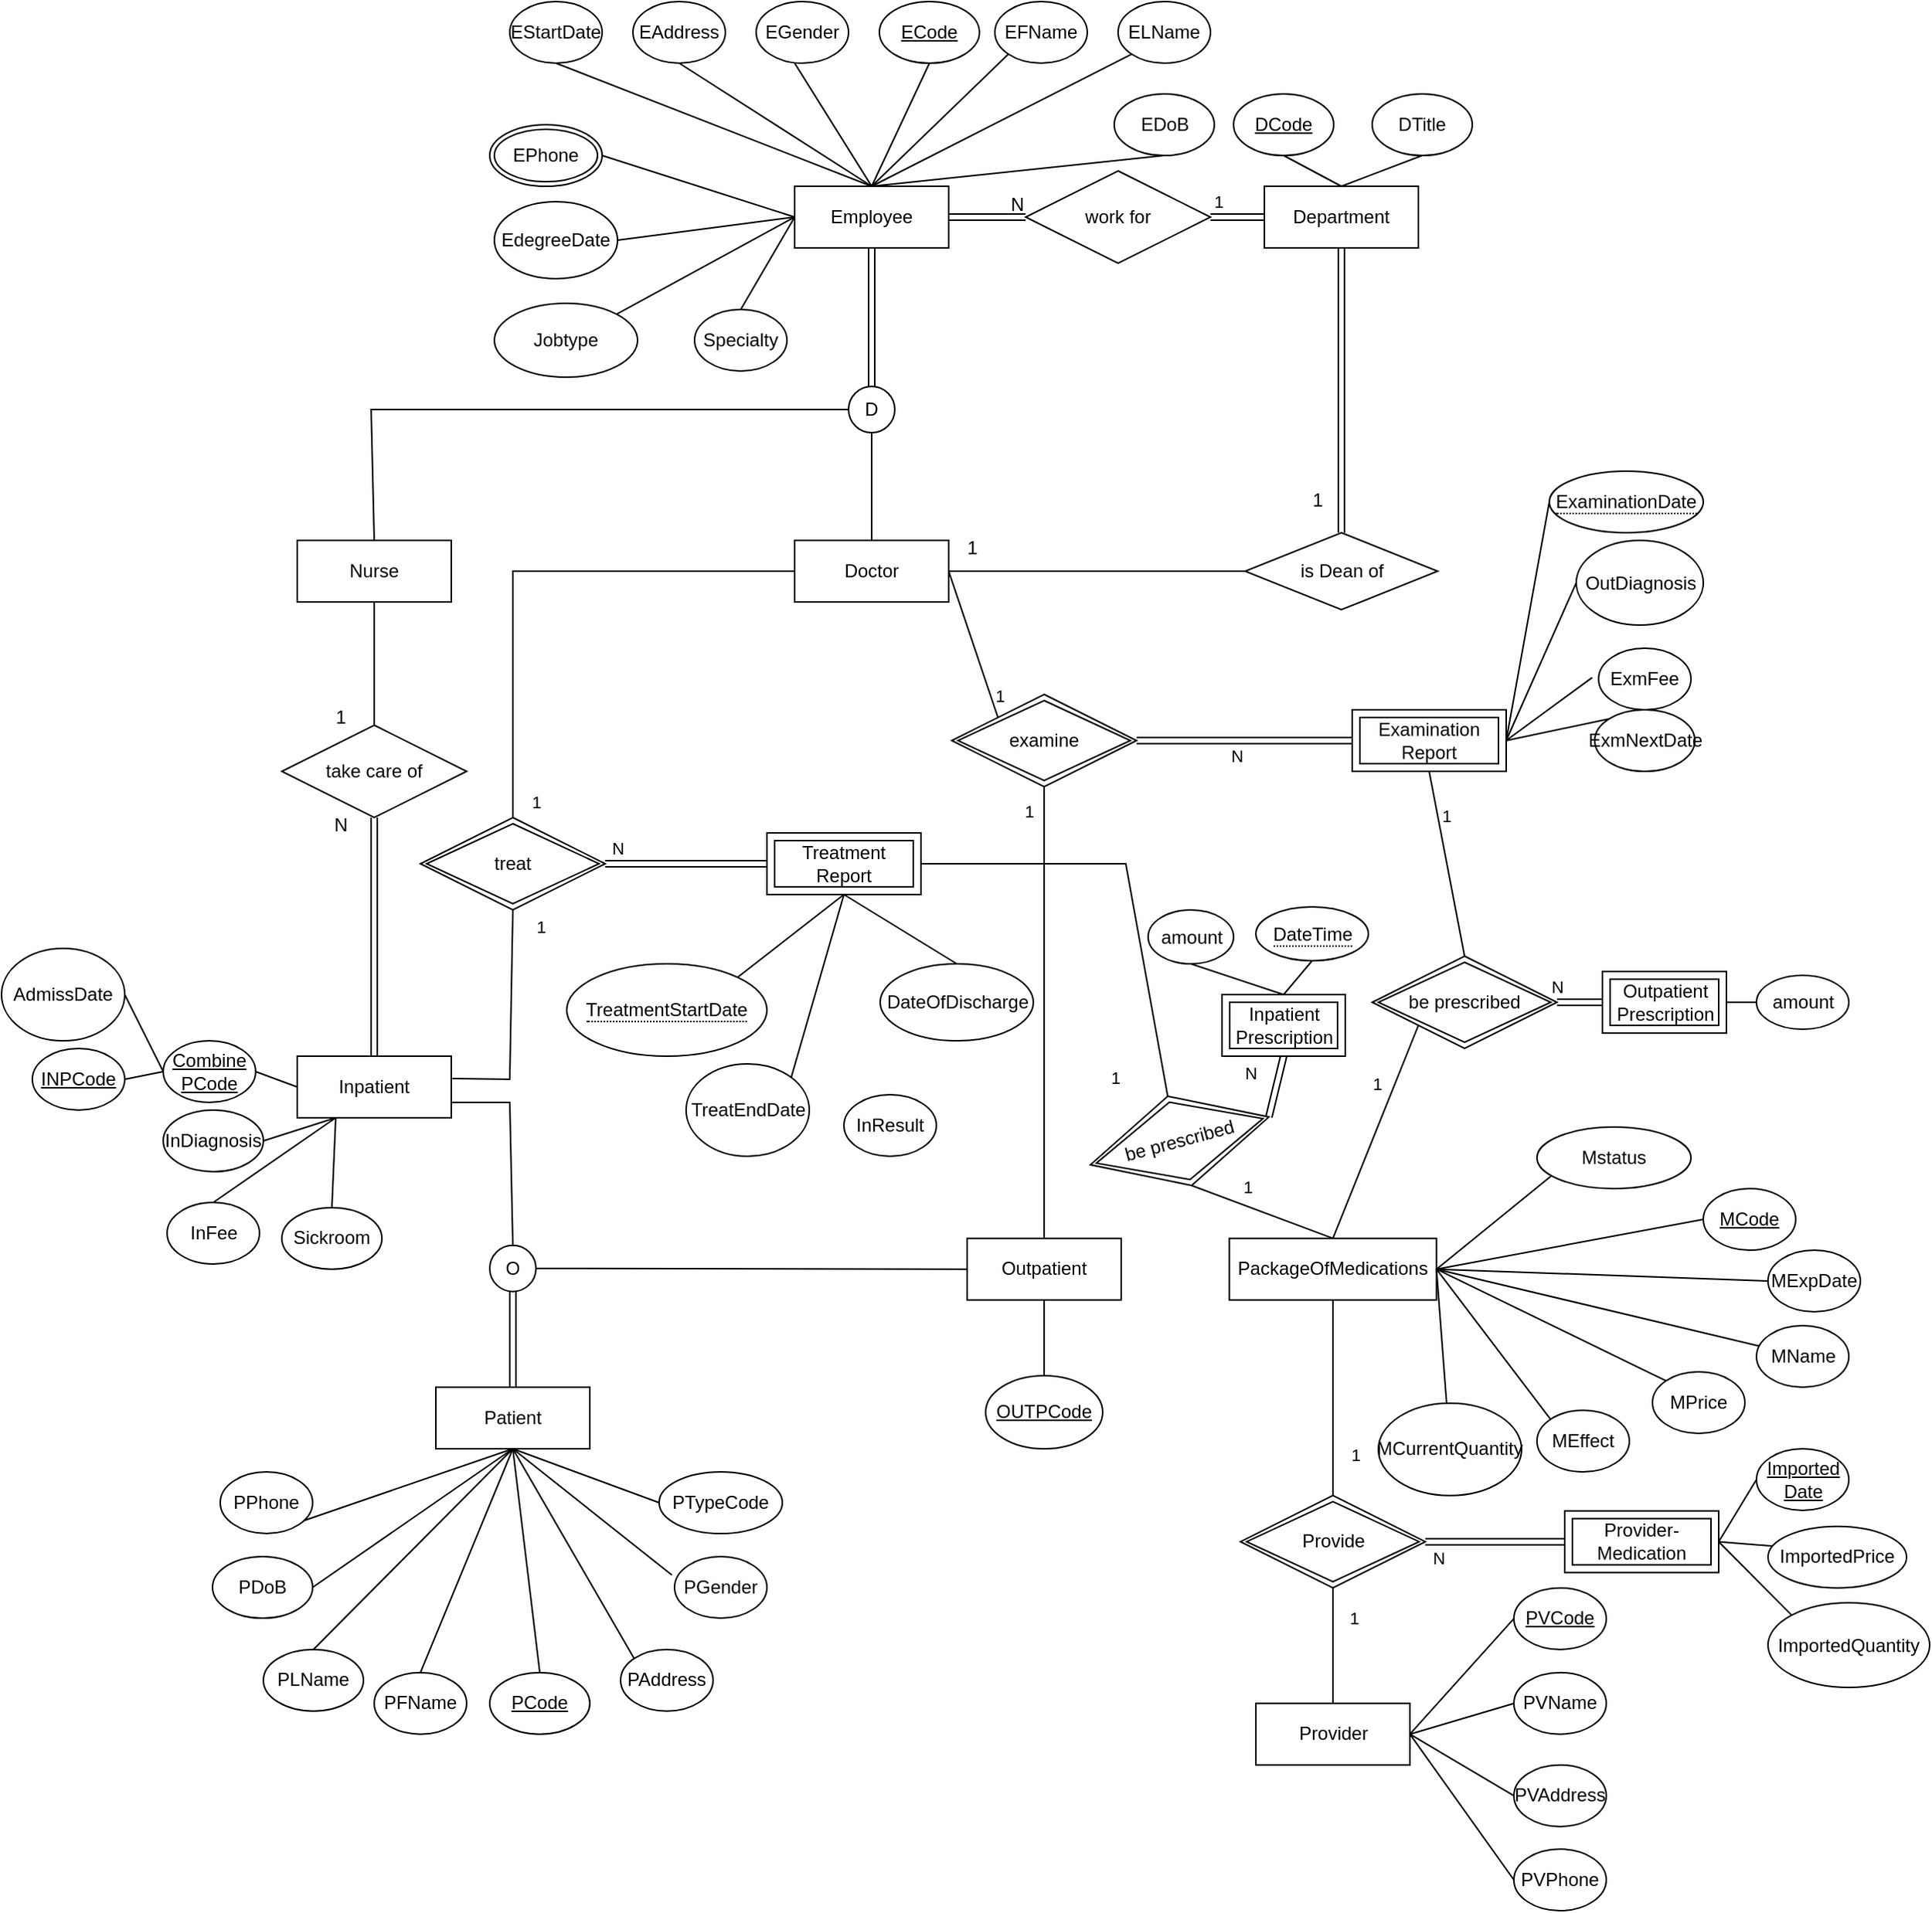 <mxfile version="23.1.5" type="device" pages="2">
  <diagram id="bmUtKvqkMdFwcfF1v2Oj" name="ER diagram">
    <mxGraphModel dx="5644" dy="5921" grid="1" gridSize="10" guides="1" tooltips="1" connect="1" arrows="1" fold="1" page="1" pageScale="1" pageWidth="3300" pageHeight="4681" math="0" shadow="0">
      <root>
        <mxCell id="0" />
        <mxCell id="1" parent="0" />
        <mxCell id="Yb8myrwH-e1HCDACNnJ4-1" value="Employee" style="whiteSpace=wrap;html=1;align=center;" parent="1" vertex="1">
          <mxGeometry x="-15" y="-580" width="100" height="40" as="geometry" />
        </mxCell>
        <mxCell id="Yb8myrwH-e1HCDACNnJ4-2" value="EGender" style="ellipse;whiteSpace=wrap;html=1;align=center;" parent="1" vertex="1">
          <mxGeometry x="-40" y="-700" width="60" height="40" as="geometry" />
        </mxCell>
        <mxCell id="Yb8myrwH-e1HCDACNnJ4-3" value="&lt;u&gt;ECode&lt;/u&gt;" style="ellipse;whiteSpace=wrap;html=1;align=center;" parent="1" vertex="1">
          <mxGeometry x="40" y="-700" width="65" height="40" as="geometry" />
        </mxCell>
        <mxCell id="Yb8myrwH-e1HCDACNnJ4-4" value="EDoB" style="ellipse;whiteSpace=wrap;html=1;align=center;" parent="1" vertex="1">
          <mxGeometry x="192.5" y="-640" width="65" height="40" as="geometry" />
        </mxCell>
        <mxCell id="Yb8myrwH-e1HCDACNnJ4-5" value="&lt;div&gt;EFName&lt;/div&gt;" style="ellipse;whiteSpace=wrap;html=1;align=center;" parent="1" vertex="1">
          <mxGeometry x="115" y="-700" width="60" height="40" as="geometry" />
        </mxCell>
        <mxCell id="Yb8myrwH-e1HCDACNnJ4-6" value="" style="endArrow=none;html=1;rounded=0;entryX=0;entryY=1;entryDx=0;entryDy=0;exitX=0.5;exitY=0;exitDx=0;exitDy=0;" parent="1" source="Yb8myrwH-e1HCDACNnJ4-1" target="Yb8myrwH-e1HCDACNnJ4-5" edge="1">
          <mxGeometry relative="1" as="geometry">
            <mxPoint x="-10" y="-440" as="sourcePoint" />
            <mxPoint x="150" y="-440" as="targetPoint" />
          </mxGeometry>
        </mxCell>
        <mxCell id="Yb8myrwH-e1HCDACNnJ4-7" value="" style="endArrow=none;html=1;rounded=0;entryX=0.5;entryY=1;entryDx=0;entryDy=0;exitX=0.5;exitY=0;exitDx=0;exitDy=0;" parent="1" source="Yb8myrwH-e1HCDACNnJ4-1" target="Yb8myrwH-e1HCDACNnJ4-4" edge="1">
          <mxGeometry relative="1" as="geometry">
            <mxPoint x="40" y="-580" as="sourcePoint" />
            <mxPoint x="144" y="-596" as="targetPoint" />
          </mxGeometry>
        </mxCell>
        <mxCell id="Yb8myrwH-e1HCDACNnJ4-8" value="" style="endArrow=none;html=1;rounded=0;entryX=0.5;entryY=1;entryDx=0;entryDy=0;exitX=0.5;exitY=0;exitDx=0;exitDy=0;" parent="1" source="Yb8myrwH-e1HCDACNnJ4-1" target="Yb8myrwH-e1HCDACNnJ4-3" edge="1">
          <mxGeometry relative="1" as="geometry">
            <mxPoint x="175" y="-620" as="sourcePoint" />
            <mxPoint x="240" y="-640" as="targetPoint" />
          </mxGeometry>
        </mxCell>
        <mxCell id="Yb8myrwH-e1HCDACNnJ4-9" value="EAddress" style="ellipse;whiteSpace=wrap;html=1;align=center;" parent="1" vertex="1">
          <mxGeometry x="-120" y="-700" width="60" height="40" as="geometry" />
        </mxCell>
        <mxCell id="Yb8myrwH-e1HCDACNnJ4-10" value="EStartDate" style="ellipse;whiteSpace=wrap;html=1;align=center;" parent="1" vertex="1">
          <mxGeometry x="-200" y="-700" width="60" height="40" as="geometry" />
        </mxCell>
        <mxCell id="Yb8myrwH-e1HCDACNnJ4-11" value="" style="endArrow=none;html=1;rounded=0;entryX=0.5;entryY=1;entryDx=0;entryDy=0;exitX=0.5;exitY=0;exitDx=0;exitDy=0;" parent="1" source="Yb8myrwH-e1HCDACNnJ4-1" edge="1">
          <mxGeometry relative="1" as="geometry">
            <mxPoint x="-53" y="-580" as="sourcePoint" />
            <mxPoint x="-15" y="-660" as="targetPoint" />
          </mxGeometry>
        </mxCell>
        <mxCell id="Yb8myrwH-e1HCDACNnJ4-12" value="" style="endArrow=none;html=1;rounded=0;entryX=0.5;entryY=1;entryDx=0;entryDy=0;exitX=0.5;exitY=0;exitDx=0;exitDy=0;" parent="1" source="Yb8myrwH-e1HCDACNnJ4-1" target="Yb8myrwH-e1HCDACNnJ4-9" edge="1">
          <mxGeometry relative="1" as="geometry">
            <mxPoint x="40" y="-580" as="sourcePoint" />
            <mxPoint x="93" y="-640" as="targetPoint" />
          </mxGeometry>
        </mxCell>
        <mxCell id="Yb8myrwH-e1HCDACNnJ4-13" value="" style="endArrow=none;html=1;rounded=0;entryX=0.5;entryY=1;entryDx=0;entryDy=0;exitX=0.5;exitY=0;exitDx=0;exitDy=0;" parent="1" source="Yb8myrwH-e1HCDACNnJ4-1" target="Yb8myrwH-e1HCDACNnJ4-10" edge="1">
          <mxGeometry relative="1" as="geometry">
            <mxPoint x="-40" y="-570" as="sourcePoint" />
            <mxPoint x="-170" y="-650" as="targetPoint" />
          </mxGeometry>
        </mxCell>
        <mxCell id="Yb8myrwH-e1HCDACNnJ4-14" value="Specialty" style="ellipse;whiteSpace=wrap;html=1;align=center;" parent="1" vertex="1">
          <mxGeometry x="-80" y="-500" width="60" height="40" as="geometry" />
        </mxCell>
        <mxCell id="Yb8myrwH-e1HCDACNnJ4-15" value="" style="endArrow=none;html=1;rounded=0;exitX=0;exitY=0.5;exitDx=0;exitDy=0;entryX=1;entryY=0.5;entryDx=0;entryDy=0;" parent="1" source="Yb8myrwH-e1HCDACNnJ4-1" target="Yb8myrwH-e1HCDACNnJ4-163" edge="1">
          <mxGeometry relative="1" as="geometry">
            <mxPoint x="60" y="-560" as="sourcePoint" />
            <mxPoint x="-142.995" y="-601.289" as="targetPoint" />
          </mxGeometry>
        </mxCell>
        <mxCell id="Yb8myrwH-e1HCDACNnJ4-16" value="" style="endArrow=none;html=1;rounded=0;entryX=0.5;entryY=0;entryDx=0;entryDy=0;exitX=0;exitY=0.5;exitDx=0;exitDy=0;" parent="1" source="Yb8myrwH-e1HCDACNnJ4-1" target="Yb8myrwH-e1HCDACNnJ4-14" edge="1">
          <mxGeometry relative="1" as="geometry">
            <mxPoint x="70" y="-550" as="sourcePoint" />
            <mxPoint x="-60" y="-630" as="targetPoint" />
          </mxGeometry>
        </mxCell>
        <mxCell id="Yb8myrwH-e1HCDACNnJ4-17" value="EdegreeDate" style="ellipse;whiteSpace=wrap;html=1;align=center;shadow=0;" parent="1" vertex="1">
          <mxGeometry x="-210" y="-570" width="80" height="50" as="geometry" />
        </mxCell>
        <mxCell id="Yb8myrwH-e1HCDACNnJ4-18" style="rounded=0;orthogonalLoop=1;jettySize=auto;html=1;exitX=0.5;exitY=1;exitDx=0;exitDy=0;entryX=0.5;entryY=0;entryDx=0;entryDy=0;endArrow=none;endFill=0;" parent="1" source="Yb8myrwH-e1HCDACNnJ4-19" target="Yb8myrwH-e1HCDACNnJ4-70" edge="1">
          <mxGeometry relative="1" as="geometry" />
        </mxCell>
        <mxCell id="Yb8myrwH-e1HCDACNnJ4-19" value="Nurse" style="whiteSpace=wrap;html=1;align=center;" parent="1" vertex="1">
          <mxGeometry x="-338" y="-350" width="100" height="40" as="geometry" />
        </mxCell>
        <mxCell id="Yb8myrwH-e1HCDACNnJ4-20" value="Doctor" style="whiteSpace=wrap;html=1;align=center;" parent="1" vertex="1">
          <mxGeometry x="-15" y="-350" width="100" height="40" as="geometry" />
        </mxCell>
        <mxCell id="Yb8myrwH-e1HCDACNnJ4-21" value="D" style="ellipse;whiteSpace=wrap;html=1;aspect=fixed;" parent="1" vertex="1">
          <mxGeometry x="20" y="-450" width="30" height="30" as="geometry" />
        </mxCell>
        <mxCell id="Yb8myrwH-e1HCDACNnJ4-22" value="" style="endArrow=none;html=1;rounded=0;entryX=0.5;entryY=0;entryDx=0;entryDy=0;exitX=0;exitY=0.5;exitDx=0;exitDy=0;" parent="1" source="Yb8myrwH-e1HCDACNnJ4-21" target="Yb8myrwH-e1HCDACNnJ4-19" edge="1">
          <mxGeometry relative="1" as="geometry">
            <mxPoint x="-218" y="-400" as="sourcePoint" />
            <mxPoint x="-248" y="-360" as="targetPoint" />
            <Array as="points">
              <mxPoint x="-290" y="-435" />
            </Array>
          </mxGeometry>
        </mxCell>
        <mxCell id="Yb8myrwH-e1HCDACNnJ4-23" value="" style="endArrow=none;html=1;rounded=0;exitX=0.5;exitY=1;exitDx=0;exitDy=0;entryX=0.5;entryY=0;entryDx=0;entryDy=0;" parent="1" source="Yb8myrwH-e1HCDACNnJ4-21" target="Yb8myrwH-e1HCDACNnJ4-20" edge="1">
          <mxGeometry relative="1" as="geometry">
            <mxPoint x="-208" y="-508" as="sourcePoint" />
            <mxPoint x="-60" y="-380" as="targetPoint" />
          </mxGeometry>
        </mxCell>
        <mxCell id="Yb8myrwH-e1HCDACNnJ4-24" value="Department" style="whiteSpace=wrap;html=1;align=center;" parent="1" vertex="1">
          <mxGeometry x="290" y="-580" width="100" height="40" as="geometry" />
        </mxCell>
        <mxCell id="Yb8myrwH-e1HCDACNnJ4-25" value="1" style="rounded=0;orthogonalLoop=1;jettySize=auto;html=1;exitX=1;exitY=0.5;exitDx=0;exitDy=0;entryX=0;entryY=0.5;entryDx=0;entryDy=0;shape=link;" parent="1" source="Yb8myrwH-e1HCDACNnJ4-26" target="Yb8myrwH-e1HCDACNnJ4-24" edge="1">
          <mxGeometry x="-0.714" y="10" relative="1" as="geometry">
            <mxPoint as="offset" />
          </mxGeometry>
        </mxCell>
        <mxCell id="Yb8myrwH-e1HCDACNnJ4-26" value="work for" style="shape=rhombus;perimeter=rhombusPerimeter;whiteSpace=wrap;html=1;align=center;" parent="1" vertex="1">
          <mxGeometry x="135" y="-590" width="120" height="60" as="geometry" />
        </mxCell>
        <mxCell id="Yb8myrwH-e1HCDACNnJ4-27" value="" style="shape=link;html=1;rounded=0;exitX=1;exitY=0.5;exitDx=0;exitDy=0;entryX=0;entryY=0.5;entryDx=0;entryDy=0;" parent="1" source="Yb8myrwH-e1HCDACNnJ4-1" target="Yb8myrwH-e1HCDACNnJ4-26" edge="1">
          <mxGeometry relative="1" as="geometry">
            <mxPoint x="115" y="-500" as="sourcePoint" />
            <mxPoint x="275" y="-500" as="targetPoint" />
          </mxGeometry>
        </mxCell>
        <mxCell id="Yb8myrwH-e1HCDACNnJ4-28" value="N" style="resizable=0;html=1;whiteSpace=wrap;align=right;verticalAlign=bottom;" parent="Yb8myrwH-e1HCDACNnJ4-27" connectable="0" vertex="1">
          <mxGeometry x="1" relative="1" as="geometry" />
        </mxCell>
        <mxCell id="Yb8myrwH-e1HCDACNnJ4-29" value="&lt;u&gt;DCode&lt;/u&gt;" style="ellipse;whiteSpace=wrap;html=1;align=center;" parent="1" vertex="1">
          <mxGeometry x="270" y="-640" width="65" height="40" as="geometry" />
        </mxCell>
        <mxCell id="Yb8myrwH-e1HCDACNnJ4-30" value="is Dean of" style="shape=rhombus;perimeter=rhombusPerimeter;whiteSpace=wrap;html=1;align=center;rotation=0;" parent="1" vertex="1">
          <mxGeometry x="277.5" y="-355" width="125" height="50" as="geometry" />
        </mxCell>
        <mxCell id="Yb8myrwH-e1HCDACNnJ4-31" value="" style="endArrow=none;html=1;rounded=0;entryX=0;entryY=0.5;entryDx=0;entryDy=0;exitX=1;exitY=0.5;exitDx=0;exitDy=0;" parent="1" source="Yb8myrwH-e1HCDACNnJ4-20" target="Yb8myrwH-e1HCDACNnJ4-30" edge="1">
          <mxGeometry relative="1" as="geometry">
            <mxPoint x="-62" y="-354" as="sourcePoint" />
            <mxPoint x="12" y="-310" as="targetPoint" />
          </mxGeometry>
        </mxCell>
        <mxCell id="Yb8myrwH-e1HCDACNnJ4-32" value="" style="shape=link;html=1;rounded=0;exitX=0.5;exitY=1;exitDx=0;exitDy=0;entryX=0.5;entryY=0;entryDx=0;entryDy=0;" parent="1" source="Yb8myrwH-e1HCDACNnJ4-24" target="Yb8myrwH-e1HCDACNnJ4-30" edge="1">
          <mxGeometry relative="1" as="geometry">
            <mxPoint x="182" y="-509.18" as="sourcePoint" />
            <mxPoint x="212" y="-438" as="targetPoint" />
          </mxGeometry>
        </mxCell>
        <mxCell id="Yb8myrwH-e1HCDACNnJ4-33" value="1" style="resizable=0;html=1;whiteSpace=wrap;align=right;verticalAlign=bottom;" parent="Yb8myrwH-e1HCDACNnJ4-32" connectable="0" vertex="1">
          <mxGeometry x="1" relative="1" as="geometry">
            <mxPoint x="-11" y="-13" as="offset" />
          </mxGeometry>
        </mxCell>
        <mxCell id="Yb8myrwH-e1HCDACNnJ4-34" value="1" style="text;html=1;align=center;verticalAlign=middle;resizable=0;points=[];autosize=1;strokeColor=none;fillColor=none;" parent="1" vertex="1">
          <mxGeometry x="85" y="-360" width="30" height="30" as="geometry" />
        </mxCell>
        <mxCell id="Yb8myrwH-e1HCDACNnJ4-35" value="" style="endArrow=none;html=1;rounded=0;entryX=0.5;entryY=0;entryDx=0;entryDy=0;exitX=0.5;exitY=1;exitDx=0;exitDy=0;" parent="1" source="Yb8myrwH-e1HCDACNnJ4-29" target="Yb8myrwH-e1HCDACNnJ4-24" edge="1">
          <mxGeometry relative="1" as="geometry">
            <mxPoint x="45" y="-570" as="sourcePoint" />
            <mxPoint x="83" y="-650" as="targetPoint" />
          </mxGeometry>
        </mxCell>
        <mxCell id="Yb8myrwH-e1HCDACNnJ4-36" value="DTitle" style="ellipse;whiteSpace=wrap;html=1;align=center;" parent="1" vertex="1">
          <mxGeometry x="360" y="-640" width="65" height="40" as="geometry" />
        </mxCell>
        <mxCell id="Yb8myrwH-e1HCDACNnJ4-37" value="" style="endArrow=none;html=1;rounded=0;entryX=0.5;entryY=1;entryDx=0;entryDy=0;" parent="1" target="Yb8myrwH-e1HCDACNnJ4-36" edge="1">
          <mxGeometry relative="1" as="geometry">
            <mxPoint x="340" y="-580" as="sourcePoint" />
            <mxPoint x="350" y="-570" as="targetPoint" />
          </mxGeometry>
        </mxCell>
        <mxCell id="Yb8myrwH-e1HCDACNnJ4-38" value="" style="shape=link;html=1;rounded=0;exitX=0.5;exitY=1;exitDx=0;exitDy=0;entryX=0.5;entryY=0;entryDx=0;entryDy=0;" parent="1" source="Yb8myrwH-e1HCDACNnJ4-1" target="Yb8myrwH-e1HCDACNnJ4-21" edge="1">
          <mxGeometry relative="1" as="geometry">
            <mxPoint x="95" y="-550" as="sourcePoint" />
            <mxPoint x="145" y="-550" as="targetPoint" />
          </mxGeometry>
        </mxCell>
        <mxCell id="Yb8myrwH-e1HCDACNnJ4-39" value="Patient" style="whiteSpace=wrap;html=1;align=center;" parent="1" vertex="1">
          <mxGeometry x="-248" y="200" width="100" height="40" as="geometry" />
        </mxCell>
        <mxCell id="Yb8myrwH-e1HCDACNnJ4-40" value="Inpatient" style="whiteSpace=wrap;html=1;align=center;" parent="1" vertex="1">
          <mxGeometry x="-338" y="-15" width="100" height="40" as="geometry" />
        </mxCell>
        <mxCell id="Yb8myrwH-e1HCDACNnJ4-41" value="Outpatient" style="whiteSpace=wrap;html=1;align=center;" parent="1" vertex="1">
          <mxGeometry x="97" y="103.34" width="100" height="40" as="geometry" />
        </mxCell>
        <mxCell id="Yb8myrwH-e1HCDACNnJ4-42" value="&lt;div&gt;&lt;u&gt;PCode&lt;/u&gt;&lt;/div&gt;" style="ellipse;whiteSpace=wrap;html=1;align=center;" parent="1" vertex="1">
          <mxGeometry x="-213" y="385.34" width="65" height="40" as="geometry" />
        </mxCell>
        <mxCell id="Yb8myrwH-e1HCDACNnJ4-43" style="rounded=0;orthogonalLoop=1;jettySize=auto;html=1;exitX=-0.028;exitY=0.301;exitDx=0;exitDy=0;entryX=0.5;entryY=1;entryDx=0;entryDy=0;endArrow=none;endFill=0;exitPerimeter=0;" parent="1" source="Yb8myrwH-e1HCDACNnJ4-44" target="Yb8myrwH-e1HCDACNnJ4-39" edge="1">
          <mxGeometry relative="1" as="geometry" />
        </mxCell>
        <mxCell id="Yb8myrwH-e1HCDACNnJ4-44" value="&lt;div&gt;PGender&lt;/div&gt;" style="ellipse;whiteSpace=wrap;html=1;align=center;" parent="1" vertex="1">
          <mxGeometry x="-93" y="310" width="60" height="40" as="geometry" />
        </mxCell>
        <mxCell id="Yb8myrwH-e1HCDACNnJ4-45" value="PLName" style="ellipse;whiteSpace=wrap;html=1;align=center;" parent="1" vertex="1">
          <mxGeometry x="-360" y="370.34" width="65" height="40" as="geometry" />
        </mxCell>
        <mxCell id="Yb8myrwH-e1HCDACNnJ4-46" style="rounded=0;orthogonalLoop=1;jettySize=auto;html=1;exitX=1;exitY=0.5;exitDx=0;exitDy=0;entryX=0.5;entryY=1;entryDx=0;entryDy=0;endArrow=none;endFill=0;" parent="1" source="Yb8myrwH-e1HCDACNnJ4-47" target="Yb8myrwH-e1HCDACNnJ4-39" edge="1">
          <mxGeometry relative="1" as="geometry" />
        </mxCell>
        <mxCell id="Yb8myrwH-e1HCDACNnJ4-47" value="&lt;div&gt;PDoB&lt;/div&gt;" style="ellipse;whiteSpace=wrap;html=1;align=center;" parent="1" vertex="1">
          <mxGeometry x="-393" y="310" width="65" height="40" as="geometry" />
        </mxCell>
        <mxCell id="Yb8myrwH-e1HCDACNnJ4-48" value="PFName" style="ellipse;whiteSpace=wrap;html=1;align=center;" parent="1" vertex="1">
          <mxGeometry x="-288" y="385.34" width="60" height="40" as="geometry" />
        </mxCell>
        <mxCell id="Yb8myrwH-e1HCDACNnJ4-49" value="" style="endArrow=none;html=1;rounded=0;entryX=0.5;entryY=0;entryDx=0;entryDy=0;exitX=0.5;exitY=1;exitDx=0;exitDy=0;" parent="1" source="Yb8myrwH-e1HCDACNnJ4-39" target="Yb8myrwH-e1HCDACNnJ4-45" edge="1">
          <mxGeometry relative="1" as="geometry">
            <mxPoint x="-409.25" y="486" as="sourcePoint" />
            <mxPoint x="-310.25" y="460" as="targetPoint" />
          </mxGeometry>
        </mxCell>
        <mxCell id="Yb8myrwH-e1HCDACNnJ4-50" value="" style="endArrow=none;html=1;rounded=0;entryX=0.5;entryY=1;entryDx=0;entryDy=0;exitX=0.5;exitY=0;exitDx=0;exitDy=0;" parent="1" source="Yb8myrwH-e1HCDACNnJ4-48" target="Yb8myrwH-e1HCDACNnJ4-39" edge="1">
          <mxGeometry relative="1" as="geometry">
            <mxPoint x="-213" y="370" as="sourcePoint" />
            <mxPoint x="-189" y="410" as="targetPoint" />
          </mxGeometry>
        </mxCell>
        <mxCell id="Yb8myrwH-e1HCDACNnJ4-51" value="" style="endArrow=none;html=1;rounded=0;entryX=0.5;entryY=0;entryDx=0;entryDy=0;exitX=0.5;exitY=1;exitDx=0;exitDy=0;" parent="1" source="Yb8myrwH-e1HCDACNnJ4-39" target="Yb8myrwH-e1HCDACNnJ4-42" edge="1">
          <mxGeometry relative="1" as="geometry">
            <mxPoint x="-183" y="350" as="sourcePoint" />
            <mxPoint x="-158" y="340" as="targetPoint" />
          </mxGeometry>
        </mxCell>
        <mxCell id="Yb8myrwH-e1HCDACNnJ4-52" style="rounded=0;orthogonalLoop=1;jettySize=auto;html=1;exitX=0.5;exitY=1;exitDx=0;exitDy=0;" parent="1" edge="1">
          <mxGeometry relative="1" as="geometry">
            <mxPoint x="-3" y="500" as="sourcePoint" />
            <mxPoint x="-3" y="500" as="targetPoint" />
          </mxGeometry>
        </mxCell>
        <mxCell id="Yb8myrwH-e1HCDACNnJ4-53" style="rounded=0;orthogonalLoop=1;jettySize=auto;html=1;exitX=0;exitY=0;exitDx=0;exitDy=0;endArrow=none;endFill=0;entryX=0.5;entryY=1;entryDx=0;entryDy=0;" parent="1" source="Yb8myrwH-e1HCDACNnJ4-54" target="Yb8myrwH-e1HCDACNnJ4-39" edge="1">
          <mxGeometry relative="1" as="geometry">
            <mxPoint x="-200" y="240" as="targetPoint" />
          </mxGeometry>
        </mxCell>
        <mxCell id="Yb8myrwH-e1HCDACNnJ4-54" value="PAddress" style="ellipse;whiteSpace=wrap;html=1;align=center;" parent="1" vertex="1">
          <mxGeometry x="-128" y="370.34" width="60" height="40" as="geometry" />
        </mxCell>
        <mxCell id="Yb8myrwH-e1HCDACNnJ4-55" style="rounded=0;orthogonalLoop=1;jettySize=auto;html=1;exitX=0.5;exitY=1;exitDx=0;exitDy=0;endArrow=none;endFill=0;entryX=0.5;entryY=1;entryDx=0;entryDy=0;" parent="1" source="Yb8myrwH-e1HCDACNnJ4-56" target="Yb8myrwH-e1HCDACNnJ4-39" edge="1">
          <mxGeometry relative="1" as="geometry" />
        </mxCell>
        <mxCell id="Yb8myrwH-e1HCDACNnJ4-56" value="PPhone" style="ellipse;whiteSpace=wrap;html=1;align=center;" parent="1" vertex="1">
          <mxGeometry x="-388" y="255.0" width="60" height="40" as="geometry" />
        </mxCell>
        <mxCell id="Yb8myrwH-e1HCDACNnJ4-57" style="rounded=0;orthogonalLoop=1;jettySize=auto;html=1;entryX=0;entryY=0.5;entryDx=0;entryDy=0;endArrow=none;endFill=0;exitX=1;exitY=0.5;exitDx=0;exitDy=0;" parent="1" source="Yb8myrwH-e1HCDACNnJ4-120" target="Yb8myrwH-e1HCDACNnJ4-121" edge="1">
          <mxGeometry relative="1" as="geometry">
            <mxPoint x="290" y="-120" as="sourcePoint" />
            <mxPoint x="373.49" y="-201.718" as="targetPoint" />
          </mxGeometry>
        </mxCell>
        <mxCell id="Yb8myrwH-e1HCDACNnJ4-58" style="rounded=0;orthogonalLoop=1;jettySize=auto;html=1;exitX=1;exitY=0.5;exitDx=0;exitDy=0;endArrow=none;endFill=0;entryX=0;entryY=0.5;entryDx=0;entryDy=0;" parent="1" source="Yb8myrwH-e1HCDACNnJ4-120" target="Yb8myrwH-e1HCDACNnJ4-64" edge="1">
          <mxGeometry relative="1" as="geometry">
            <mxPoint x="351" y="-130" as="sourcePoint" />
          </mxGeometry>
        </mxCell>
        <mxCell id="Yb8myrwH-e1HCDACNnJ4-59" style="rounded=0;orthogonalLoop=1;jettySize=auto;html=1;entryX=0;entryY=0;entryDx=0;entryDy=0;exitX=1;exitY=0.5;exitDx=0;exitDy=0;endArrow=none;endFill=0;" parent="1" source="Yb8myrwH-e1HCDACNnJ4-120" target="Yb8myrwH-e1HCDACNnJ4-65" edge="1">
          <mxGeometry relative="1" as="geometry">
            <mxPoint x="351" y="-130" as="sourcePoint" />
          </mxGeometry>
        </mxCell>
        <mxCell id="Yb8myrwH-e1HCDACNnJ4-60" style="rounded=0;orthogonalLoop=1;jettySize=auto;html=1;exitX=1;exitY=0.5;exitDx=0;exitDy=0;entryX=-0.069;entryY=0.477;entryDx=0;entryDy=0;endArrow=none;endFill=0;entryPerimeter=0;" parent="1" source="Yb8myrwH-e1HCDACNnJ4-120" target="Yb8myrwH-e1HCDACNnJ4-66" edge="1">
          <mxGeometry relative="1" as="geometry">
            <mxPoint x="351" y="-130" as="sourcePoint" />
            <mxPoint x="359.787" y="-69.142" as="targetPoint" />
          </mxGeometry>
        </mxCell>
        <mxCell id="Yb8myrwH-e1HCDACNnJ4-61" value="InFee" style="ellipse;whiteSpace=wrap;html=1;align=center;" parent="1" vertex="1">
          <mxGeometry x="-422.5" y="80" width="60" height="40" as="geometry" />
        </mxCell>
        <mxCell id="Yb8myrwH-e1HCDACNnJ4-62" value="DateOfDischarge" style="ellipse;whiteSpace=wrap;html=1;align=center;" parent="1" vertex="1">
          <mxGeometry x="40.5" y="-75" width="99.5" height="50" as="geometry" />
        </mxCell>
        <mxCell id="Yb8myrwH-e1HCDACNnJ4-63" value="" style="endArrow=none;html=1;rounded=0;entryX=0.5;entryY=0;entryDx=0;entryDy=0;exitX=0.25;exitY=1;exitDx=0;exitDy=0;" parent="1" source="Yb8myrwH-e1HCDACNnJ4-40" target="Yb8myrwH-e1HCDACNnJ4-61" edge="1">
          <mxGeometry relative="1" as="geometry">
            <mxPoint x="-243" y="165" as="sourcePoint" />
            <mxPoint x="-298" y="135" as="targetPoint" />
          </mxGeometry>
        </mxCell>
        <mxCell id="Yb8myrwH-e1HCDACNnJ4-64" value="OutDiagnosis" style="ellipse;whiteSpace=wrap;html=1;align=center;" parent="1" vertex="1">
          <mxGeometry x="492.5" y="-350" width="82.5" height="55" as="geometry" />
        </mxCell>
        <mxCell id="Yb8myrwH-e1HCDACNnJ4-65" value="ExmNextDate" style="ellipse;whiteSpace=wrap;html=1;align=center;" parent="1" vertex="1">
          <mxGeometry x="504.5" y="-240" width="65" height="40" as="geometry" />
        </mxCell>
        <mxCell id="Yb8myrwH-e1HCDACNnJ4-66" value="ExmFee" style="ellipse;whiteSpace=wrap;html=1;align=center;" parent="1" vertex="1">
          <mxGeometry x="507" y="-280" width="60" height="40" as="geometry" />
        </mxCell>
        <mxCell id="Yb8myrwH-e1HCDACNnJ4-67" value="TreatEndDate" style="ellipse;whiteSpace=wrap;html=1;align=center;" parent="1" vertex="1">
          <mxGeometry x="-85.5" y="-10" width="80" height="60" as="geometry" />
        </mxCell>
        <mxCell id="Yb8myrwH-e1HCDACNnJ4-68" value="InResult" style="ellipse;whiteSpace=wrap;html=1;align=center;" parent="1" vertex="1">
          <mxGeometry x="17" y="10" width="60" height="40" as="geometry" />
        </mxCell>
        <mxCell id="Yb8myrwH-e1HCDACNnJ4-69" value="" style="endArrow=none;html=1;rounded=0;entryX=0.5;entryY=1;entryDx=0;entryDy=0;exitX=1;exitY=0;exitDx=0;exitDy=0;" parent="1" source="Yb8myrwH-e1HCDACNnJ4-67" target="Yb8myrwH-e1HCDACNnJ4-127" edge="1">
          <mxGeometry relative="1" as="geometry">
            <mxPoint x="-358" y="-75" as="sourcePoint" />
            <mxPoint x="-180.5" y="-125" as="targetPoint" />
          </mxGeometry>
        </mxCell>
        <mxCell id="Yb8myrwH-e1HCDACNnJ4-70" value="take care of" style="shape=rhombus;perimeter=rhombusPerimeter;whiteSpace=wrap;html=1;align=center;" parent="1" vertex="1">
          <mxGeometry x="-348" y="-230" width="120" height="60" as="geometry" />
        </mxCell>
        <mxCell id="Yb8myrwH-e1HCDACNnJ4-71" value="" style="shape=link;html=1;rounded=0;exitX=0.5;exitY=0;exitDx=0;exitDy=0;entryX=0.5;entryY=1;entryDx=0;entryDy=0;" parent="1" source="Yb8myrwH-e1HCDACNnJ4-40" target="Yb8myrwH-e1HCDACNnJ4-70" edge="1">
          <mxGeometry relative="1" as="geometry">
            <mxPoint x="-318" y="-65" as="sourcePoint" />
            <mxPoint x="-373" y="-35" as="targetPoint" />
          </mxGeometry>
        </mxCell>
        <mxCell id="Yb8myrwH-e1HCDACNnJ4-72" style="rounded=0;orthogonalLoop=1;jettySize=auto;html=1;exitX=1;exitY=0.5;exitDx=0;exitDy=0;endArrow=none;endFill=0;entryX=0;entryY=0.5;entryDx=0;entryDy=0;" parent="1" source="Yb8myrwH-e1HCDACNnJ4-74" target="Yb8myrwH-e1HCDACNnJ4-41" edge="1">
          <mxGeometry relative="1" as="geometry" />
        </mxCell>
        <mxCell id="Yb8myrwH-e1HCDACNnJ4-73" style="rounded=0;orthogonalLoop=1;jettySize=auto;html=1;exitX=0.5;exitY=0;exitDx=0;exitDy=0;endArrow=none;endFill=0;entryX=1;entryY=0.75;entryDx=0;entryDy=0;" parent="1" source="Yb8myrwH-e1HCDACNnJ4-74" target="Yb8myrwH-e1HCDACNnJ4-40" edge="1">
          <mxGeometry relative="1" as="geometry">
            <mxPoint x="-200" y="20" as="targetPoint" />
            <Array as="points">
              <mxPoint x="-200" y="15" />
            </Array>
          </mxGeometry>
        </mxCell>
        <mxCell id="Yb8myrwH-e1HCDACNnJ4-74" value="O" style="ellipse;whiteSpace=wrap;html=1;aspect=fixed;" parent="1" vertex="1">
          <mxGeometry x="-213" y="107.84" width="30" height="30" as="geometry" />
        </mxCell>
        <mxCell id="Yb8myrwH-e1HCDACNnJ4-75" value="PackageOfMedications" style="whiteSpace=wrap;html=1;align=center;" parent="1" vertex="1">
          <mxGeometry x="267.25" y="103.34" width="134.5" height="40" as="geometry" />
        </mxCell>
        <mxCell id="Yb8myrwH-e1HCDACNnJ4-76" style="rounded=0;orthogonalLoop=1;jettySize=auto;html=1;exitX=1;exitY=0.5;exitDx=0;exitDy=0;entryX=0;entryY=0.5;entryDx=0;entryDy=0;endArrow=none;endFill=0;" parent="1" source="Yb8myrwH-e1HCDACNnJ4-75" target="Yb8myrwH-e1HCDACNnJ4-80" edge="1">
          <mxGeometry relative="1" as="geometry">
            <mxPoint x="467" y="165.34" as="sourcePoint" />
            <mxPoint x="576.116" y="89.698" as="targetPoint" />
          </mxGeometry>
        </mxCell>
        <mxCell id="Yb8myrwH-e1HCDACNnJ4-77" style="rounded=0;orthogonalLoop=1;jettySize=auto;html=1;exitX=1;exitY=0.5;exitDx=0;exitDy=0;endArrow=none;endFill=0;" parent="1" source="Yb8myrwH-e1HCDACNnJ4-75" target="Yb8myrwH-e1HCDACNnJ4-81" edge="1">
          <mxGeometry relative="1" as="geometry">
            <mxPoint x="457" y="165.34" as="sourcePoint" />
          </mxGeometry>
        </mxCell>
        <mxCell id="Yb8myrwH-e1HCDACNnJ4-78" style="rounded=0;orthogonalLoop=1;jettySize=auto;html=1;entryX=0;entryY=0;entryDx=0;entryDy=0;exitX=1;exitY=0.5;exitDx=0;exitDy=0;endArrow=none;endFill=0;" parent="1" source="Yb8myrwH-e1HCDACNnJ4-75" target="Yb8myrwH-e1HCDACNnJ4-82" edge="1">
          <mxGeometry relative="1" as="geometry">
            <mxPoint x="467" y="165.34" as="sourcePoint" />
          </mxGeometry>
        </mxCell>
        <mxCell id="Yb8myrwH-e1HCDACNnJ4-79" style="rounded=0;orthogonalLoop=1;jettySize=auto;html=1;exitX=1;exitY=0.5;exitDx=0;exitDy=0;entryX=0;entryY=0;entryDx=0;entryDy=0;endArrow=none;endFill=0;" parent="1" source="Yb8myrwH-e1HCDACNnJ4-75" target="Yb8myrwH-e1HCDACNnJ4-83" edge="1">
          <mxGeometry relative="1" as="geometry">
            <mxPoint x="467" y="165.34" as="sourcePoint" />
          </mxGeometry>
        </mxCell>
        <mxCell id="Yb8myrwH-e1HCDACNnJ4-80" value="&lt;u&gt;MCode&lt;/u&gt;" style="ellipse;whiteSpace=wrap;html=1;align=center;" parent="1" vertex="1">
          <mxGeometry x="575" y="71" width="60" height="40" as="geometry" />
        </mxCell>
        <mxCell id="Yb8myrwH-e1HCDACNnJ4-81" value="MName" style="ellipse;whiteSpace=wrap;html=1;align=center;" parent="1" vertex="1">
          <mxGeometry x="609.5" y="160" width="60" height="40" as="geometry" />
        </mxCell>
        <mxCell id="Yb8myrwH-e1HCDACNnJ4-82" value="MPrice" style="ellipse;whiteSpace=wrap;html=1;align=center;" parent="1" vertex="1">
          <mxGeometry x="542" y="190" width="60" height="40" as="geometry" />
        </mxCell>
        <mxCell id="Yb8myrwH-e1HCDACNnJ4-83" value="MEffect" style="ellipse;whiteSpace=wrap;html=1;align=center;" parent="1" vertex="1">
          <mxGeometry x="467" y="215" width="60" height="40" as="geometry" />
        </mxCell>
        <mxCell id="Yb8myrwH-e1HCDACNnJ4-85" value="Provider" style="whiteSpace=wrap;html=1;align=center;" parent="1" vertex="1">
          <mxGeometry x="284.5" y="405.34" width="100" height="40" as="geometry" />
        </mxCell>
        <mxCell id="Yb8myrwH-e1HCDACNnJ4-86" style="rounded=0;orthogonalLoop=1;jettySize=auto;html=1;exitX=0;exitY=0.5;exitDx=0;exitDy=0;entryX=1;entryY=0.5;entryDx=0;entryDy=0;endArrow=none;endFill=0;" parent="1" source="Yb8myrwH-e1HCDACNnJ4-87" target="Yb8myrwH-e1HCDACNnJ4-85" edge="1">
          <mxGeometry relative="1" as="geometry" />
        </mxCell>
        <mxCell id="Yb8myrwH-e1HCDACNnJ4-87" value="&lt;u&gt;PVCode&lt;/u&gt;" style="ellipse;whiteSpace=wrap;html=1;align=center;" parent="1" vertex="1">
          <mxGeometry x="452" y="330.34" width="60" height="40" as="geometry" />
        </mxCell>
        <mxCell id="Yb8myrwH-e1HCDACNnJ4-88" style="rounded=0;orthogonalLoop=1;jettySize=auto;html=1;exitX=0;exitY=0.5;exitDx=0;exitDy=0;entryX=1;entryY=0.5;entryDx=0;entryDy=0;endArrow=none;endFill=0;" parent="1" source="Yb8myrwH-e1HCDACNnJ4-89" target="Yb8myrwH-e1HCDACNnJ4-85" edge="1">
          <mxGeometry relative="1" as="geometry" />
        </mxCell>
        <mxCell id="Yb8myrwH-e1HCDACNnJ4-89" value="PVName" style="ellipse;whiteSpace=wrap;html=1;align=center;" parent="1" vertex="1">
          <mxGeometry x="452" y="385.34" width="60" height="40" as="geometry" />
        </mxCell>
        <mxCell id="Yb8myrwH-e1HCDACNnJ4-90" style="rounded=0;orthogonalLoop=1;jettySize=auto;html=1;exitX=0;exitY=0.5;exitDx=0;exitDy=0;entryX=1;entryY=0.5;entryDx=0;entryDy=0;endArrow=none;endFill=0;" parent="1" source="Yb8myrwH-e1HCDACNnJ4-91" target="Yb8myrwH-e1HCDACNnJ4-85" edge="1">
          <mxGeometry relative="1" as="geometry" />
        </mxCell>
        <mxCell id="Yb8myrwH-e1HCDACNnJ4-91" value="PVAddress" style="ellipse;whiteSpace=wrap;html=1;align=center;" parent="1" vertex="1">
          <mxGeometry x="452" y="445.34" width="60" height="40" as="geometry" />
        </mxCell>
        <mxCell id="Yb8myrwH-e1HCDACNnJ4-92" style="rounded=0;orthogonalLoop=1;jettySize=auto;html=1;exitX=0;exitY=0.5;exitDx=0;exitDy=0;entryX=1;entryY=0.5;entryDx=0;entryDy=0;endArrow=none;endFill=0;" parent="1" source="Yb8myrwH-e1HCDACNnJ4-93" target="Yb8myrwH-e1HCDACNnJ4-85" edge="1">
          <mxGeometry relative="1" as="geometry" />
        </mxCell>
        <mxCell id="Yb8myrwH-e1HCDACNnJ4-93" value="&lt;div&gt;PVPhone&lt;/div&gt;" style="ellipse;whiteSpace=wrap;html=1;align=center;" parent="1" vertex="1">
          <mxGeometry x="452" y="500.0" width="60" height="40" as="geometry" />
        </mxCell>
        <mxCell id="Yb8myrwH-e1HCDACNnJ4-94" style="rounded=0;orthogonalLoop=1;jettySize=auto;html=1;exitX=0;exitY=0.5;exitDx=0;exitDy=0;entryX=1;entryY=0.5;entryDx=0;entryDy=0;endArrow=none;endFill=0;" parent="1" source="Yb8myrwH-e1HCDACNnJ4-95" target="Yb8myrwH-e1HCDACNnJ4-75" edge="1">
          <mxGeometry relative="1" as="geometry">
            <mxPoint x="491.116" y="79.698" as="sourcePoint" />
          </mxGeometry>
        </mxCell>
        <mxCell id="Yb8myrwH-e1HCDACNnJ4-95" value="MExpDate" style="ellipse;whiteSpace=wrap;html=1;align=center;" parent="1" vertex="1">
          <mxGeometry x="617" y="111" width="60" height="40" as="geometry" />
        </mxCell>
        <mxCell id="Yb8myrwH-e1HCDACNnJ4-96" style="rounded=0;orthogonalLoop=1;jettySize=auto;html=1;exitX=1;exitY=0.5;exitDx=0;exitDy=0;entryX=1;entryY=0.5;entryDx=0;entryDy=0;endArrow=none;endFill=0;" parent="1" source="Yb8myrwH-e1HCDACNnJ4-97" target="Yb8myrwH-e1HCDACNnJ4-148" edge="1">
          <mxGeometry relative="1" as="geometry" />
        </mxCell>
        <mxCell id="Yb8myrwH-e1HCDACNnJ4-97" value="ImportedPrice" style="ellipse;whiteSpace=wrap;html=1;align=center;" parent="1" vertex="1">
          <mxGeometry x="617" y="290.34" width="90" height="40" as="geometry" />
        </mxCell>
        <mxCell id="Yb8myrwH-e1HCDACNnJ4-98" style="rounded=0;orthogonalLoop=1;jettySize=auto;html=1;exitX=0;exitY=0.5;exitDx=0;exitDy=0;entryX=1;entryY=0.5;entryDx=0;entryDy=0;endArrow=none;endFill=0;" parent="1" source="Yb8myrwH-e1HCDACNnJ4-99" target="Yb8myrwH-e1HCDACNnJ4-148" edge="1">
          <mxGeometry relative="1" as="geometry" />
        </mxCell>
        <mxCell id="Yb8myrwH-e1HCDACNnJ4-99" value="&lt;u&gt;Imported&lt;br&gt;Date&lt;/u&gt;" style="ellipse;whiteSpace=wrap;html=1;align=center;" parent="1" vertex="1">
          <mxGeometry x="609.5" y="240" width="60" height="40" as="geometry" />
        </mxCell>
        <mxCell id="Yb8myrwH-e1HCDACNnJ4-100" style="rounded=0;orthogonalLoop=1;jettySize=auto;html=1;exitX=0;exitY=0;exitDx=0;exitDy=0;entryX=1;entryY=0.5;entryDx=0;entryDy=0;endArrow=none;endFill=0;" parent="1" source="Yb8myrwH-e1HCDACNnJ4-101" target="Yb8myrwH-e1HCDACNnJ4-148" edge="1">
          <mxGeometry relative="1" as="geometry" />
        </mxCell>
        <mxCell id="Yb8myrwH-e1HCDACNnJ4-101" value="ImportedQuantity" style="ellipse;whiteSpace=wrap;html=1;align=center;" parent="1" vertex="1">
          <mxGeometry x="617" y="340.0" width="105" height="55" as="geometry" />
        </mxCell>
        <mxCell id="Yb8myrwH-e1HCDACNnJ4-102" value="N" style="text;html=1;align=center;verticalAlign=middle;resizable=0;points=[];autosize=1;strokeColor=none;fillColor=none;" parent="1" vertex="1">
          <mxGeometry x="-325" y="-180" width="30" height="30" as="geometry" />
        </mxCell>
        <mxCell id="Yb8myrwH-e1HCDACNnJ4-103" value="1" style="text;html=1;align=center;verticalAlign=middle;resizable=0;points=[];autosize=1;strokeColor=none;fillColor=none;" parent="1" vertex="1">
          <mxGeometry x="-325" y="-250" width="30" height="30" as="geometry" />
        </mxCell>
        <mxCell id="Yb8myrwH-e1HCDACNnJ4-104" value="&lt;div&gt;ELName&lt;/div&gt;" style="ellipse;whiteSpace=wrap;html=1;align=center;" parent="1" vertex="1">
          <mxGeometry x="195" y="-700" width="60" height="40" as="geometry" />
        </mxCell>
        <mxCell id="Yb8myrwH-e1HCDACNnJ4-105" value="" style="endArrow=none;html=1;rounded=0;entryX=0;entryY=1;entryDx=0;entryDy=0;exitX=0.5;exitY=0;exitDx=0;exitDy=0;" parent="1" source="Yb8myrwH-e1HCDACNnJ4-1" target="Yb8myrwH-e1HCDACNnJ4-104" edge="1">
          <mxGeometry relative="1" as="geometry">
            <mxPoint x="100" y="-570" as="sourcePoint" />
            <mxPoint x="215" y="-430" as="targetPoint" />
          </mxGeometry>
        </mxCell>
        <mxCell id="Yb8myrwH-e1HCDACNnJ4-106" value="" style="endArrow=none;html=1;rounded=0;exitX=1;exitY=0.5;exitDx=0;exitDy=0;entryX=0;entryY=0.5;entryDx=0;entryDy=0;" parent="1" source="Yb8myrwH-e1HCDACNnJ4-17" target="Yb8myrwH-e1HCDACNnJ4-1" edge="1">
          <mxGeometry width="50" height="50" relative="1" as="geometry">
            <mxPoint x="-70" y="-380" as="sourcePoint" />
            <mxPoint x="-20" y="-430" as="targetPoint" />
          </mxGeometry>
        </mxCell>
        <mxCell id="Yb8myrwH-e1HCDACNnJ4-107" value="AdmissDate" style="ellipse;whiteSpace=wrap;html=1;align=center;" parent="1" vertex="1">
          <mxGeometry x="-530" y="-85" width="80" height="60" as="geometry" />
        </mxCell>
        <mxCell id="Yb8myrwH-e1HCDACNnJ4-108" value="" style="endArrow=none;html=1;rounded=0;exitX=1;exitY=0.5;exitDx=0;exitDy=0;entryX=0;entryY=0.5;entryDx=0;entryDy=0;" parent="1" source="Yb8myrwH-e1HCDACNnJ4-107" target="Yb8myrwH-e1HCDACNnJ4-116" edge="1">
          <mxGeometry relative="1" as="geometry">
            <mxPoint x="-528.5" y="225" as="sourcePoint" />
            <mxPoint x="-238" y="20" as="targetPoint" />
          </mxGeometry>
        </mxCell>
        <mxCell id="Yb8myrwH-e1HCDACNnJ4-109" value="Sickroom" style="ellipse;whiteSpace=wrap;html=1;align=center;" parent="1" vertex="1">
          <mxGeometry x="-348" y="83.34" width="65" height="40" as="geometry" />
        </mxCell>
        <mxCell id="Yb8myrwH-e1HCDACNnJ4-110" value="" style="endArrow=none;html=1;rounded=0;exitX=0.5;exitY=0;exitDx=0;exitDy=0;entryX=0.25;entryY=1;entryDx=0;entryDy=0;" parent="1" source="Yb8myrwH-e1HCDACNnJ4-109" target="Yb8myrwH-e1HCDACNnJ4-40" edge="1">
          <mxGeometry relative="1" as="geometry">
            <mxPoint x="-218" y="110" as="sourcePoint" />
            <mxPoint x="-248" y="70" as="targetPoint" />
          </mxGeometry>
        </mxCell>
        <mxCell id="Yb8myrwH-e1HCDACNnJ4-111" value="InDiagnosis" style="ellipse;whiteSpace=wrap;html=1;align=center;" parent="1" vertex="1">
          <mxGeometry x="-425" y="20.0" width="65" height="40" as="geometry" />
        </mxCell>
        <mxCell id="Yb8myrwH-e1HCDACNnJ4-112" value="" style="endArrow=none;html=1;rounded=0;entryX=0.25;entryY=1;entryDx=0;entryDy=0;exitX=1;exitY=0.5;exitDx=0;exitDy=0;" parent="1" source="Yb8myrwH-e1HCDACNnJ4-111" target="Yb8myrwH-e1HCDACNnJ4-40" edge="1">
          <mxGeometry relative="1" as="geometry">
            <mxPoint x="-387.2" y="10.26" as="sourcePoint" />
            <mxPoint x="-331.0" y="135.0" as="targetPoint" />
          </mxGeometry>
        </mxCell>
        <mxCell id="Yb8myrwH-e1HCDACNnJ4-113" value="" style="endArrow=none;html=1;rounded=0;entryX=0.5;entryY=1;entryDx=0;entryDy=0;exitX=0;exitY=0.5;exitDx=0;exitDy=0;" parent="1" source="Yb8myrwH-e1HCDACNnJ4-114" target="Yb8myrwH-e1HCDACNnJ4-39" edge="1">
          <mxGeometry width="50" height="50" relative="1" as="geometry">
            <mxPoint x="-28" y="302.5" as="sourcePoint" />
            <mxPoint x="-78" y="180" as="targetPoint" />
          </mxGeometry>
        </mxCell>
        <mxCell id="Yb8myrwH-e1HCDACNnJ4-114" value="PTypeCode" style="ellipse;whiteSpace=wrap;html=1;" parent="1" vertex="1">
          <mxGeometry x="-103" y="255" width="80" height="40" as="geometry" />
        </mxCell>
        <mxCell id="Yb8myrwH-e1HCDACNnJ4-115" style="rounded=0;orthogonalLoop=1;jettySize=auto;html=1;endArrow=none;endFill=0;shape=link;exitX=0.5;exitY=0;exitDx=0;exitDy=0;entryX=0.5;entryY=1;entryDx=0;entryDy=0;" parent="1" source="Yb8myrwH-e1HCDACNnJ4-39" target="Yb8myrwH-e1HCDACNnJ4-74" edge="1">
          <mxGeometry relative="1" as="geometry">
            <mxPoint x="-90" y="280" as="sourcePoint" />
            <mxPoint x="-98" y="195" as="targetPoint" />
          </mxGeometry>
        </mxCell>
        <mxCell id="Yb8myrwH-e1HCDACNnJ4-116" value="&lt;u&gt;Combine&lt;br&gt;PCode&lt;/u&gt;" style="ellipse;whiteSpace=wrap;html=1;" parent="1" vertex="1">
          <mxGeometry x="-425" y="-25" width="60" height="40" as="geometry" />
        </mxCell>
        <mxCell id="Yb8myrwH-e1HCDACNnJ4-117" value="" style="endArrow=none;html=1;rounded=0;exitX=1;exitY=0.5;exitDx=0;exitDy=0;entryX=0;entryY=0.5;entryDx=0;entryDy=0;" parent="1" source="Yb8myrwH-e1HCDACNnJ4-116" target="Yb8myrwH-e1HCDACNnJ4-40" edge="1">
          <mxGeometry width="50" height="50" relative="1" as="geometry">
            <mxPoint x="-118" y="170" as="sourcePoint" />
            <mxPoint x="-68" y="120" as="targetPoint" />
          </mxGeometry>
        </mxCell>
        <mxCell id="Yb8myrwH-e1HCDACNnJ4-118" value="&lt;u&gt;OUTPCode&lt;/u&gt;" style="ellipse;whiteSpace=wrap;html=1;" parent="1" vertex="1">
          <mxGeometry x="109" y="192.5" width="76" height="47.5" as="geometry" />
        </mxCell>
        <mxCell id="Yb8myrwH-e1HCDACNnJ4-119" value="" style="endArrow=none;html=1;rounded=0;entryX=0.5;entryY=1;entryDx=0;entryDy=0;exitX=0.5;exitY=0;exitDx=0;exitDy=0;" parent="1" source="Yb8myrwH-e1HCDACNnJ4-118" target="Yb8myrwH-e1HCDACNnJ4-41" edge="1">
          <mxGeometry width="50" height="50" relative="1" as="geometry">
            <mxPoint x="-118" y="170" as="sourcePoint" />
            <mxPoint x="-68" y="120" as="targetPoint" />
          </mxGeometry>
        </mxCell>
        <mxCell id="Yb8myrwH-e1HCDACNnJ4-120" value="&lt;div&gt;Examination&lt;/div&gt;&lt;div&gt;Report&lt;br&gt;&lt;/div&gt;" style="shape=ext;margin=3;double=1;whiteSpace=wrap;html=1;align=center;" parent="1" vertex="1">
          <mxGeometry x="347" y="-240" width="100" height="40" as="geometry" />
        </mxCell>
        <mxCell id="Yb8myrwH-e1HCDACNnJ4-121" value="&lt;span style=&quot;border-bottom: 1px dotted&quot;&gt;ExaminationDate&lt;/span&gt;" style="ellipse;whiteSpace=wrap;html=1;align=center;" parent="1" vertex="1">
          <mxGeometry x="475" y="-395" width="100" height="40" as="geometry" />
        </mxCell>
        <mxCell id="Yb8myrwH-e1HCDACNnJ4-122" value="" style="endArrow=none;html=1;rounded=0;exitX=0.5;exitY=0;exitDx=0;exitDy=0;entryX=0.5;entryY=1;entryDx=0;entryDy=0;" parent="1" source="Yb8myrwH-e1HCDACNnJ4-41" target="Yb8myrwH-e1HCDACNnJ4-124" edge="1">
          <mxGeometry relative="1" as="geometry">
            <mxPoint x="260" y="-200" as="sourcePoint" />
            <mxPoint x="129.56" y="-90.12" as="targetPoint" />
          </mxGeometry>
        </mxCell>
        <mxCell id="Yb8myrwH-e1HCDACNnJ4-123" value="1" style="edgeLabel;html=1;align=center;verticalAlign=middle;resizable=0;points=[];" parent="Yb8myrwH-e1HCDACNnJ4-122" connectable="0" vertex="1">
          <mxGeometry x="0.117" y="-3" relative="1" as="geometry">
            <mxPoint x="-13" y="-114" as="offset" />
          </mxGeometry>
        </mxCell>
        <mxCell id="Yb8myrwH-e1HCDACNnJ4-124" value="examine" style="shape=rhombus;double=1;perimeter=rhombusPerimeter;whiteSpace=wrap;html=1;align=center;" parent="1" vertex="1">
          <mxGeometry x="87" y="-250" width="120" height="60" as="geometry" />
        </mxCell>
        <mxCell id="Yb8myrwH-e1HCDACNnJ4-125" value="" style="endArrow=none;html=1;rounded=0;exitX=1;exitY=0.5;exitDx=0;exitDy=0;entryX=0;entryY=0;entryDx=0;entryDy=0;" parent="1" source="Yb8myrwH-e1HCDACNnJ4-20" target="Yb8myrwH-e1HCDACNnJ4-124" edge="1">
          <mxGeometry relative="1" as="geometry">
            <mxPoint x="260" y="-200" as="sourcePoint" />
            <mxPoint x="420" y="-200" as="targetPoint" />
          </mxGeometry>
        </mxCell>
        <mxCell id="Yb8myrwH-e1HCDACNnJ4-126" value="1" style="edgeLabel;html=1;align=center;verticalAlign=middle;resizable=0;points=[];" parent="Yb8myrwH-e1HCDACNnJ4-125" connectable="0" vertex="1">
          <mxGeometry x="-0.033" y="1" relative="1" as="geometry">
            <mxPoint x="16" y="35" as="offset" />
          </mxGeometry>
        </mxCell>
        <mxCell id="Yb8myrwH-e1HCDACNnJ4-127" value="Treatment&lt;br&gt;&lt;div&gt;Report&lt;br&gt;&lt;/div&gt;" style="shape=ext;margin=3;double=1;whiteSpace=wrap;html=1;align=center;" parent="1" vertex="1">
          <mxGeometry x="-33" y="-160" width="100" height="40" as="geometry" />
        </mxCell>
        <mxCell id="Yb8myrwH-e1HCDACNnJ4-128" value="" style="shape=link;html=1;rounded=0;exitX=1;exitY=0.5;exitDx=0;exitDy=0;entryX=0;entryY=0.5;entryDx=0;entryDy=0;" parent="1" source="Yb8myrwH-e1HCDACNnJ4-131" target="Yb8myrwH-e1HCDACNnJ4-127" edge="1">
          <mxGeometry relative="1" as="geometry">
            <mxPoint x="-96" y="-130" as="sourcePoint" />
            <mxPoint x="117" y="-225" as="targetPoint" />
          </mxGeometry>
        </mxCell>
        <mxCell id="Yb8myrwH-e1HCDACNnJ4-129" value="" style="resizable=0;html=1;whiteSpace=wrap;align=right;verticalAlign=bottom;" parent="Yb8myrwH-e1HCDACNnJ4-128" connectable="0" vertex="1">
          <mxGeometry x="1" relative="1" as="geometry" />
        </mxCell>
        <mxCell id="Yb8myrwH-e1HCDACNnJ4-130" value="N" style="edgeLabel;html=1;align=center;verticalAlign=middle;resizable=0;points=[];" parent="Yb8myrwH-e1HCDACNnJ4-128" connectable="0" vertex="1">
          <mxGeometry x="0.023" y="2" relative="1" as="geometry">
            <mxPoint x="-46" y="-8" as="offset" />
          </mxGeometry>
        </mxCell>
        <mxCell id="Yb8myrwH-e1HCDACNnJ4-131" value="treat" style="shape=rhombus;double=1;perimeter=rhombusPerimeter;whiteSpace=wrap;html=1;align=center;" parent="1" vertex="1">
          <mxGeometry x="-258" y="-170" width="120" height="60" as="geometry" />
        </mxCell>
        <mxCell id="Yb8myrwH-e1HCDACNnJ4-132" value="" style="endArrow=none;html=1;rounded=0;exitX=0.5;exitY=0;exitDx=0;exitDy=0;entryX=0;entryY=0.5;entryDx=0;entryDy=0;" parent="1" source="Yb8myrwH-e1HCDACNnJ4-131" target="Yb8myrwH-e1HCDACNnJ4-20" edge="1">
          <mxGeometry relative="1" as="geometry">
            <mxPoint x="-110.5" y="-165" as="sourcePoint" />
            <mxPoint x="-200" y="-320" as="targetPoint" />
            <Array as="points">
              <mxPoint x="-198" y="-330" />
            </Array>
          </mxGeometry>
        </mxCell>
        <mxCell id="Yb8myrwH-e1HCDACNnJ4-133" value="1" style="edgeLabel;html=1;align=center;verticalAlign=middle;resizable=0;points=[];" parent="Yb8myrwH-e1HCDACNnJ4-132" connectable="0" vertex="1">
          <mxGeometry x="-0.132" relative="1" as="geometry">
            <mxPoint x="15" y="139" as="offset" />
          </mxGeometry>
        </mxCell>
        <mxCell id="Yb8myrwH-e1HCDACNnJ4-134" value="" style="endArrow=none;html=1;rounded=0;entryX=0.5;entryY=1;entryDx=0;entryDy=0;exitX=1.007;exitY=0.361;exitDx=0;exitDy=0;exitPerimeter=0;" parent="1" source="Yb8myrwH-e1HCDACNnJ4-40" target="Yb8myrwH-e1HCDACNnJ4-131" edge="1">
          <mxGeometry relative="1" as="geometry">
            <mxPoint x="-200" as="sourcePoint" />
            <mxPoint x="-160.44" y="-100.84" as="targetPoint" />
            <Array as="points">
              <mxPoint x="-200" />
            </Array>
          </mxGeometry>
        </mxCell>
        <mxCell id="Yb8myrwH-e1HCDACNnJ4-135" value="1" style="edgeLabel;html=1;align=center;verticalAlign=middle;resizable=0;points=[];" parent="Yb8myrwH-e1HCDACNnJ4-134" connectable="0" vertex="1">
          <mxGeometry x="0.007" relative="1" as="geometry">
            <mxPoint x="19" y="-63" as="offset" />
          </mxGeometry>
        </mxCell>
        <mxCell id="Yb8myrwH-e1HCDACNnJ4-136" value="&lt;span style=&quot;border-bottom: 1px dotted&quot;&gt;TreatmentStartDate&lt;/span&gt;" style="ellipse;whiteSpace=wrap;html=1;align=center;" parent="1" vertex="1">
          <mxGeometry x="-163" y="-75" width="130" height="60" as="geometry" />
        </mxCell>
        <mxCell id="Yb8myrwH-e1HCDACNnJ4-137" value="" style="endArrow=none;html=1;rounded=0;entryX=1;entryY=0;entryDx=0;entryDy=0;exitX=0.5;exitY=1;exitDx=0;exitDy=0;" parent="1" source="Yb8myrwH-e1HCDACNnJ4-127" target="Yb8myrwH-e1HCDACNnJ4-136" edge="1">
          <mxGeometry relative="1" as="geometry">
            <mxPoint x="-80" y="-110" as="sourcePoint" />
            <mxPoint x="80" y="-110" as="targetPoint" />
          </mxGeometry>
        </mxCell>
        <mxCell id="Yb8myrwH-e1HCDACNnJ4-138" value="" style="shape=link;html=1;rounded=0;exitX=1;exitY=0.5;exitDx=0;exitDy=0;" parent="1" source="Yb8myrwH-e1HCDACNnJ4-124" target="Yb8myrwH-e1HCDACNnJ4-120" edge="1">
          <mxGeometry relative="1" as="geometry">
            <mxPoint x="197" y="-270" as="sourcePoint" />
            <mxPoint x="357" y="-270" as="targetPoint" />
          </mxGeometry>
        </mxCell>
        <mxCell id="Yb8myrwH-e1HCDACNnJ4-139" value="N" style="edgeLabel;html=1;align=center;verticalAlign=middle;resizable=0;points=[];" parent="Yb8myrwH-e1HCDACNnJ4-138" connectable="0" vertex="1">
          <mxGeometry x="-0.177" y="-4" relative="1" as="geometry">
            <mxPoint x="7" y="6" as="offset" />
          </mxGeometry>
        </mxCell>
        <mxCell id="Yb8myrwH-e1HCDACNnJ4-140" value="" style="endArrow=none;html=1;rounded=0;entryX=0.5;entryY=0;entryDx=0;entryDy=0;exitX=0.5;exitY=1;exitDx=0;exitDy=0;" parent="1" source="Yb8myrwH-e1HCDACNnJ4-127" target="Yb8myrwH-e1HCDACNnJ4-62" edge="1">
          <mxGeometry relative="1" as="geometry">
            <mxPoint x="12" y="-120" as="sourcePoint" />
            <mxPoint x="-13" y="-180" as="targetPoint" />
          </mxGeometry>
        </mxCell>
        <mxCell id="Yb8myrwH-e1HCDACNnJ4-141" value="Jobtype" style="ellipse;whiteSpace=wrap;html=1;" parent="1" vertex="1">
          <mxGeometry x="-210" y="-504" width="93" height="48" as="geometry" />
        </mxCell>
        <mxCell id="Yb8myrwH-e1HCDACNnJ4-142" value="" style="endArrow=none;html=1;rounded=0;entryX=0;entryY=0.5;entryDx=0;entryDy=0;exitX=1;exitY=0;exitDx=0;exitDy=0;" parent="1" source="Yb8myrwH-e1HCDACNnJ4-141" target="Yb8myrwH-e1HCDACNnJ4-1" edge="1">
          <mxGeometry width="50" height="50" relative="1" as="geometry">
            <mxPoint x="108" y="-512" as="sourcePoint" />
            <mxPoint x="568" y="-632" as="targetPoint" />
          </mxGeometry>
        </mxCell>
        <mxCell id="Yb8myrwH-e1HCDACNnJ4-143" value="Mstatus" style="ellipse;whiteSpace=wrap;html=1;align=center;" parent="1" vertex="1">
          <mxGeometry x="467" y="31.0" width="100" height="40" as="geometry" />
        </mxCell>
        <mxCell id="Yb8myrwH-e1HCDACNnJ4-144" value="" style="endArrow=none;html=1;rounded=0;entryX=0.09;entryY=0.8;entryDx=0;entryDy=0;entryPerimeter=0;exitX=1;exitY=0.5;exitDx=0;exitDy=0;" parent="1" source="Yb8myrwH-e1HCDACNnJ4-75" target="Yb8myrwH-e1HCDACNnJ4-143" edge="1">
          <mxGeometry relative="1" as="geometry">
            <mxPoint x="200" y="203.34" as="sourcePoint" />
            <mxPoint x="360" y="203.34" as="targetPoint" />
          </mxGeometry>
        </mxCell>
        <mxCell id="Yb8myrwH-e1HCDACNnJ4-148" value="&lt;div&gt;Provider-Medication&lt;/div&gt;" style="shape=ext;margin=3;double=1;whiteSpace=wrap;html=1;align=center;" parent="1" vertex="1">
          <mxGeometry x="485" y="280.34" width="100" height="40" as="geometry" />
        </mxCell>
        <mxCell id="Yb8myrwH-e1HCDACNnJ4-149" value="" style="endArrow=none;html=1;rounded=0;exitX=0.5;exitY=1;exitDx=0;exitDy=0;entryX=0.5;entryY=0;entryDx=0;entryDy=0;" parent="1" source="Yb8myrwH-e1HCDACNnJ4-75" target="tsRtIHvJB23O1sXrkjgM-1" edge="1">
          <mxGeometry relative="1" as="geometry">
            <mxPoint x="337" y="185.34" as="sourcePoint" />
            <mxPoint x="334.5" y="270.34" as="targetPoint" />
          </mxGeometry>
        </mxCell>
        <mxCell id="Yb8myrwH-e1HCDACNnJ4-150" value="1" style="edgeLabel;html=1;align=center;verticalAlign=middle;resizable=0;points=[];" parent="Yb8myrwH-e1HCDACNnJ4-149" connectable="0" vertex="1">
          <mxGeometry x="-0.033" y="1" relative="1" as="geometry">
            <mxPoint x="12" y="145" as="offset" />
          </mxGeometry>
        </mxCell>
        <mxCell id="Yb8myrwH-e1HCDACNnJ4-151" value="" style="endArrow=none;html=1;rounded=0;exitX=0.5;exitY=1;exitDx=0;exitDy=0;entryX=0.5;entryY=0;entryDx=0;entryDy=0;" parent="1" source="tsRtIHvJB23O1sXrkjgM-1" target="Yb8myrwH-e1HCDACNnJ4-85" edge="1">
          <mxGeometry relative="1" as="geometry">
            <mxPoint x="334.5" y="330.34" as="sourcePoint" />
            <mxPoint x="345" y="280" as="targetPoint" />
          </mxGeometry>
        </mxCell>
        <mxCell id="Yb8myrwH-e1HCDACNnJ4-152" value="" style="shape=link;html=1;rounded=0;exitX=1;exitY=0.5;exitDx=0;exitDy=0;entryX=0;entryY=0.5;entryDx=0;entryDy=0;" parent="1" source="tsRtIHvJB23O1sXrkjgM-1" target="Yb8myrwH-e1HCDACNnJ4-148" edge="1">
          <mxGeometry relative="1" as="geometry">
            <mxPoint x="394.5" y="300.34" as="sourcePoint" />
            <mxPoint x="357" y="-210" as="targetPoint" />
          </mxGeometry>
        </mxCell>
        <mxCell id="Yb8myrwH-e1HCDACNnJ4-153" value="N" style="edgeLabel;html=1;align=center;verticalAlign=middle;resizable=0;points=[];" parent="Yb8myrwH-e1HCDACNnJ4-152" connectable="0" vertex="1">
          <mxGeometry x="-0.177" y="-4" relative="1" as="geometry">
            <mxPoint x="-29" y="6" as="offset" />
          </mxGeometry>
        </mxCell>
        <mxCell id="Yb8myrwH-e1HCDACNnJ4-154" value="1" style="edgeLabel;html=1;align=center;verticalAlign=middle;resizable=0;points=[];" parent="1" connectable="0" vertex="1">
          <mxGeometry x="357.5" y="360.007" as="geometry">
            <mxPoint x="-9" y="-116" as="offset" />
          </mxGeometry>
        </mxCell>
        <mxCell id="Yb8myrwH-e1HCDACNnJ4-155" value="MCurrentQuantity" style="ellipse;whiteSpace=wrap;html=1;align=center;" parent="1" vertex="1">
          <mxGeometry x="364" y="210.34" width="93" height="60" as="geometry" />
        </mxCell>
        <mxCell id="Yb8myrwH-e1HCDACNnJ4-156" style="rounded=0;orthogonalLoop=1;jettySize=auto;html=1;exitX=1;exitY=0.5;exitDx=0;exitDy=0;endArrow=none;endFill=0;" parent="1" source="Yb8myrwH-e1HCDACNnJ4-75" target="Yb8myrwH-e1HCDACNnJ4-155" edge="1">
          <mxGeometry relative="1" as="geometry">
            <mxPoint x="395" y="133" as="sourcePoint" />
            <mxPoint x="486" y="231" as="targetPoint" />
          </mxGeometry>
        </mxCell>
        <mxCell id="Yb8myrwH-e1HCDACNnJ4-159" value="INPCode" style="ellipse;whiteSpace=wrap;html=1;fontStyle=4;" parent="1" vertex="1">
          <mxGeometry x="-510" y="-20" width="60" height="40" as="geometry" />
        </mxCell>
        <mxCell id="Yb8myrwH-e1HCDACNnJ4-160" value="" style="endArrow=none;html=1;rounded=0;exitX=0;exitY=0.5;exitDx=0;exitDy=0;entryX=1;entryY=0.5;entryDx=0;entryDy=0;" parent="1" source="Yb8myrwH-e1HCDACNnJ4-116" target="Yb8myrwH-e1HCDACNnJ4-159" edge="1">
          <mxGeometry width="50" height="50" relative="1" as="geometry">
            <mxPoint x="-415" y="5" as="sourcePoint" />
            <mxPoint x="-440" y="-50" as="targetPoint" />
          </mxGeometry>
        </mxCell>
        <mxCell id="Yb8myrwH-e1HCDACNnJ4-163" value="EPhone" style="ellipse;shape=doubleEllipse;margin=3;whiteSpace=wrap;html=1;align=center;" parent="1" vertex="1">
          <mxGeometry x="-213" y="-620" width="73" height="40" as="geometry" />
        </mxCell>
        <mxCell id="Yb8myrwH-e1HCDACNnJ4-165" value="be prescribed" style="shape=rhombus;double=1;perimeter=rhombusPerimeter;whiteSpace=wrap;html=1;align=center;rotation=-15;" parent="1" vertex="1">
          <mxGeometry x="175" y="10" width="120" height="60" as="geometry" />
        </mxCell>
        <mxCell id="Yb8myrwH-e1HCDACNnJ4-166" value="be prescribed" style="shape=rhombus;double=1;perimeter=rhombusPerimeter;whiteSpace=wrap;html=1;align=center;" parent="1" vertex="1">
          <mxGeometry x="360" y="-80" width="120" height="60" as="geometry" />
        </mxCell>
        <mxCell id="Yb8myrwH-e1HCDACNnJ4-167" value="Inpatient Prescription" style="shape=ext;margin=3;double=1;whiteSpace=wrap;html=1;align=center;" parent="1" vertex="1">
          <mxGeometry x="262.5" y="-55" width="80" height="40" as="geometry" />
        </mxCell>
        <mxCell id="Yb8myrwH-e1HCDACNnJ4-168" value="Outpatient Prescription" style="shape=ext;margin=3;double=1;whiteSpace=wrap;html=1;align=center;" parent="1" vertex="1">
          <mxGeometry x="509.5" y="-70" width="80.5" height="40" as="geometry" />
        </mxCell>
        <mxCell id="Yb8myrwH-e1HCDACNnJ4-170" value="amount" style="ellipse;whiteSpace=wrap;html=1;align=center;" parent="1" vertex="1">
          <mxGeometry x="609.5" y="-67.5" width="60" height="35" as="geometry" />
        </mxCell>
        <mxCell id="Yb8myrwH-e1HCDACNnJ4-171" value="" style="shape=link;html=1;rounded=0;exitX=1;exitY=0.5;exitDx=0;exitDy=0;entryX=0;entryY=0.5;entryDx=0;entryDy=0;" parent="1" source="Yb8myrwH-e1HCDACNnJ4-166" target="Yb8myrwH-e1HCDACNnJ4-168" edge="1">
          <mxGeometry relative="1" as="geometry">
            <mxPoint x="285" y="20" as="sourcePoint" />
            <mxPoint x="285" y="-10" as="targetPoint" />
          </mxGeometry>
        </mxCell>
        <mxCell id="Yb8myrwH-e1HCDACNnJ4-172" value="" style="resizable=0;html=1;whiteSpace=wrap;align=right;verticalAlign=bottom;" parent="Yb8myrwH-e1HCDACNnJ4-171" connectable="0" vertex="1">
          <mxGeometry x="1" relative="1" as="geometry" />
        </mxCell>
        <mxCell id="Yb8myrwH-e1HCDACNnJ4-173" value="N" style="edgeLabel;html=1;align=center;verticalAlign=middle;resizable=0;points=[];" parent="Yb8myrwH-e1HCDACNnJ4-171" connectable="0" vertex="1">
          <mxGeometry x="0.023" y="2" relative="1" as="geometry">
            <mxPoint x="-15" y="-8" as="offset" />
          </mxGeometry>
        </mxCell>
        <mxCell id="Yb8myrwH-e1HCDACNnJ4-174" value="" style="endArrow=none;html=1;rounded=0;exitX=0.5;exitY=1;exitDx=0;exitDy=0;entryX=0.5;entryY=0;entryDx=0;entryDy=0;" parent="1" source="Yb8myrwH-e1HCDACNnJ4-165" target="Yb8myrwH-e1HCDACNnJ4-75" edge="1">
          <mxGeometry relative="1" as="geometry">
            <mxPoint x="345" y="153" as="sourcePoint" />
            <mxPoint x="345" y="280" as="targetPoint" />
          </mxGeometry>
        </mxCell>
        <mxCell id="Yb8myrwH-e1HCDACNnJ4-175" value="1" style="edgeLabel;html=1;align=center;verticalAlign=middle;resizable=0;points=[];" parent="Yb8myrwH-e1HCDACNnJ4-174" connectable="0" vertex="1">
          <mxGeometry x="-0.033" y="1" relative="1" as="geometry">
            <mxPoint x="-9" y="-15" as="offset" />
          </mxGeometry>
        </mxCell>
        <mxCell id="Yb8myrwH-e1HCDACNnJ4-176" value="" style="endArrow=none;html=1;rounded=0;exitX=0;exitY=1;exitDx=0;exitDy=0;entryX=0.5;entryY=0;entryDx=0;entryDy=0;" parent="1" source="Yb8myrwH-e1HCDACNnJ4-166" target="Yb8myrwH-e1HCDACNnJ4-75" edge="1">
          <mxGeometry relative="1" as="geometry">
            <mxPoint x="345" y="-40" as="sourcePoint" />
            <mxPoint x="345" y="113" as="targetPoint" />
          </mxGeometry>
        </mxCell>
        <mxCell id="Yb8myrwH-e1HCDACNnJ4-177" value="1" style="edgeLabel;html=1;align=center;verticalAlign=middle;resizable=0;points=[];" parent="Yb8myrwH-e1HCDACNnJ4-176" connectable="0" vertex="1">
          <mxGeometry x="-0.033" y="1" relative="1" as="geometry">
            <mxPoint x="-1" y="-29" as="offset" />
          </mxGeometry>
        </mxCell>
        <mxCell id="Yb8myrwH-e1HCDACNnJ4-178" value="" style="endArrow=none;html=1;rounded=0;exitX=1;exitY=0.5;exitDx=0;exitDy=0;entryX=0.5;entryY=0;entryDx=0;entryDy=0;" parent="1" source="Yb8myrwH-e1HCDACNnJ4-127" target="Yb8myrwH-e1HCDACNnJ4-165" edge="1">
          <mxGeometry relative="1" as="geometry">
            <mxPoint x="245" y="80" as="sourcePoint" />
            <mxPoint x="345" y="113" as="targetPoint" />
            <Array as="points">
              <mxPoint x="200" y="-140" />
            </Array>
          </mxGeometry>
        </mxCell>
        <mxCell id="Yb8myrwH-e1HCDACNnJ4-179" value="1" style="edgeLabel;html=1;align=center;verticalAlign=middle;resizable=0;points=[];" parent="Yb8myrwH-e1HCDACNnJ4-178" connectable="0" vertex="1">
          <mxGeometry x="-0.033" y="1" relative="1" as="geometry">
            <mxPoint x="-9" y="134" as="offset" />
          </mxGeometry>
        </mxCell>
        <mxCell id="Yb8myrwH-e1HCDACNnJ4-180" value="" style="shape=link;html=1;rounded=0;exitX=1;exitY=0.5;exitDx=0;exitDy=0;entryX=0.5;entryY=1;entryDx=0;entryDy=0;" parent="1" source="Yb8myrwH-e1HCDACNnJ4-165" target="Yb8myrwH-e1HCDACNnJ4-167" edge="1">
          <mxGeometry relative="1" as="geometry">
            <mxPoint x="490" y="-40" as="sourcePoint" />
            <mxPoint x="520" y="-40" as="targetPoint" />
          </mxGeometry>
        </mxCell>
        <mxCell id="Yb8myrwH-e1HCDACNnJ4-181" value="" style="resizable=0;html=1;whiteSpace=wrap;align=right;verticalAlign=bottom;" parent="Yb8myrwH-e1HCDACNnJ4-180" connectable="0" vertex="1">
          <mxGeometry x="1" relative="1" as="geometry" />
        </mxCell>
        <mxCell id="Yb8myrwH-e1HCDACNnJ4-182" value="N" style="edgeLabel;html=1;align=center;verticalAlign=middle;resizable=0;points=[];" parent="Yb8myrwH-e1HCDACNnJ4-180" connectable="0" vertex="1">
          <mxGeometry x="0.023" y="2" relative="1" as="geometry">
            <mxPoint x="-15" y="-8" as="offset" />
          </mxGeometry>
        </mxCell>
        <mxCell id="Yb8myrwH-e1HCDACNnJ4-183" value="amount" style="ellipse;whiteSpace=wrap;html=1;align=center;" parent="1" vertex="1">
          <mxGeometry x="214.5" y="-110" width="55.5" height="35" as="geometry" />
        </mxCell>
        <mxCell id="Yb8myrwH-e1HCDACNnJ4-184" value="&lt;span style=&quot;border-bottom: 1px dotted&quot;&gt;DateTime&lt;/span&gt;" style="ellipse;whiteSpace=wrap;html=1;align=center;" parent="1" vertex="1">
          <mxGeometry x="284.5" y="-112" width="73" height="35" as="geometry" />
        </mxCell>
        <mxCell id="Yb8myrwH-e1HCDACNnJ4-185" style="rounded=0;orthogonalLoop=1;jettySize=auto;html=1;entryX=0.5;entryY=1;entryDx=0;entryDy=0;endArrow=none;endFill=0;exitX=0.5;exitY=0;exitDx=0;exitDy=0;" parent="1" source="Yb8myrwH-e1HCDACNnJ4-167" target="Yb8myrwH-e1HCDACNnJ4-183" edge="1">
          <mxGeometry relative="1" as="geometry">
            <mxPoint x="457" y="-210" as="sourcePoint" />
            <mxPoint x="485" y="-365" as="targetPoint" />
          </mxGeometry>
        </mxCell>
        <mxCell id="Yb8myrwH-e1HCDACNnJ4-186" style="rounded=0;orthogonalLoop=1;jettySize=auto;html=1;entryX=0.5;entryY=1;entryDx=0;entryDy=0;endArrow=none;endFill=0;exitX=0.5;exitY=0;exitDx=0;exitDy=0;" parent="1" source="Yb8myrwH-e1HCDACNnJ4-167" target="Yb8myrwH-e1HCDACNnJ4-184" edge="1">
          <mxGeometry relative="1" as="geometry">
            <mxPoint x="305" y="-45" as="sourcePoint" />
            <mxPoint x="252" y="-65" as="targetPoint" />
          </mxGeometry>
        </mxCell>
        <mxCell id="Yb8myrwH-e1HCDACNnJ4-187" style="rounded=0;orthogonalLoop=1;jettySize=auto;html=1;entryX=1;entryY=0.5;entryDx=0;entryDy=0;endArrow=none;endFill=0;exitX=0;exitY=0.5;exitDx=0;exitDy=0;" parent="1" source="Yb8myrwH-e1HCDACNnJ4-170" target="Yb8myrwH-e1HCDACNnJ4-168" edge="1">
          <mxGeometry relative="1" as="geometry">
            <mxPoint x="305" y="-45" as="sourcePoint" />
            <mxPoint x="331" y="-67" as="targetPoint" />
          </mxGeometry>
        </mxCell>
        <mxCell id="Yb8myrwH-e1HCDACNnJ4-188" value="" style="endArrow=none;html=1;rounded=0;exitX=0.5;exitY=1;exitDx=0;exitDy=0;entryX=0.5;entryY=0;entryDx=0;entryDy=0;" parent="1" source="Yb8myrwH-e1HCDACNnJ4-120" target="Yb8myrwH-e1HCDACNnJ4-166" edge="1">
          <mxGeometry relative="1" as="geometry">
            <mxPoint x="400" y="-25" as="sourcePoint" />
            <mxPoint x="345" y="113" as="targetPoint" />
          </mxGeometry>
        </mxCell>
        <mxCell id="Yb8myrwH-e1HCDACNnJ4-189" value="1" style="edgeLabel;html=1;align=center;verticalAlign=middle;resizable=0;points=[];" parent="Yb8myrwH-e1HCDACNnJ4-188" connectable="0" vertex="1">
          <mxGeometry x="-0.033" y="1" relative="1" as="geometry">
            <mxPoint x="-1" y="-29" as="offset" />
          </mxGeometry>
        </mxCell>
        <mxCell id="tsRtIHvJB23O1sXrkjgM-1" value="Provide" style="shape=rhombus;double=1;perimeter=rhombusPerimeter;whiteSpace=wrap;html=1;align=center;" parent="1" vertex="1">
          <mxGeometry x="274.5" y="270.34" width="120" height="60" as="geometry" />
        </mxCell>
      </root>
    </mxGraphModel>
  </diagram>
  <diagram id="_zTzQioLEHPTP8yW0UzQ" name="ER mapping">
    <mxGraphModel dx="5218" dy="1015" grid="1" gridSize="10" guides="1" tooltips="1" connect="1" arrows="1" fold="1" page="1" pageScale="1" pageWidth="3300" pageHeight="4681" math="0" shadow="0">
      <root>
        <mxCell id="0" />
        <mxCell id="1" parent="0" />
        <mxCell id="Dn_3NnZCM7g7BvhpWIRL-1" value="" style="shape=table;startSize=0;container=1;collapsible=0;childLayout=tableLayout;direction=south;flipH=1;fontSize=15;" parent="1" vertex="1">
          <mxGeometry x="50" y="555" width="1540" height="40" as="geometry" />
        </mxCell>
        <mxCell id="Dn_3NnZCM7g7BvhpWIRL-2" value="" style="shape=tableRow;horizontal=0;startSize=0;swimlaneHead=0;swimlaneBody=0;strokeColor=inherit;top=0;left=0;bottom=0;right=0;collapsible=0;dropTarget=0;fillColor=none;points=[[0,0.5],[1,0.5]];portConstraint=eastwest;fontSize=15;" parent="Dn_3NnZCM7g7BvhpWIRL-1" vertex="1">
          <mxGeometry width="1540" height="40" as="geometry" />
        </mxCell>
        <mxCell id="Dn_3NnZCM7g7BvhpWIRL-3" value="&lt;span style=&quot;font-size: 15px;&quot;&gt;&lt;u style=&quot;font-size: 15px;&quot;&gt;&lt;b style=&quot;font-size: 15px;&quot;&gt;ECode&lt;/b&gt;&lt;/u&gt;&lt;/span&gt;" style="shape=partialRectangle;html=1;whiteSpace=wrap;connectable=0;strokeColor=inherit;overflow=hidden;fillColor=none;top=0;left=0;bottom=0;right=0;pointerEvents=1;fontSize=15;" parent="Dn_3NnZCM7g7BvhpWIRL-2" vertex="1">
          <mxGeometry width="140" height="40" as="geometry">
            <mxRectangle width="140" height="40" as="alternateBounds" />
          </mxGeometry>
        </mxCell>
        <mxCell id="Dn_3NnZCM7g7BvhpWIRL-4" value="&lt;font style=&quot;font-size: 15px;&quot;&gt;EFName&lt;/font&gt;" style="shape=partialRectangle;html=1;whiteSpace=wrap;connectable=0;strokeColor=inherit;overflow=hidden;fillColor=none;top=0;left=0;bottom=0;right=0;pointerEvents=1;fontSize=15;" parent="Dn_3NnZCM7g7BvhpWIRL-2" vertex="1">
          <mxGeometry x="140" width="140" height="40" as="geometry">
            <mxRectangle width="140" height="40" as="alternateBounds" />
          </mxGeometry>
        </mxCell>
        <mxCell id="Dn_3NnZCM7g7BvhpWIRL-5" value="&lt;font style=&quot;font-size: 15px;&quot;&gt;ELName&lt;/font&gt;" style="shape=partialRectangle;html=1;whiteSpace=wrap;connectable=0;strokeColor=inherit;overflow=hidden;fillColor=none;top=0;left=0;bottom=0;right=0;pointerEvents=1;fontSize=15;" parent="Dn_3NnZCM7g7BvhpWIRL-2" vertex="1">
          <mxGeometry x="280" width="140" height="40" as="geometry">
            <mxRectangle width="140" height="40" as="alternateBounds" />
          </mxGeometry>
        </mxCell>
        <mxCell id="Dn_3NnZCM7g7BvhpWIRL-6" value="&lt;font style=&quot;font-size: 15px;&quot;&gt;EBoDate&lt;/font&gt;" style="shape=partialRectangle;html=1;whiteSpace=wrap;connectable=0;strokeColor=inherit;overflow=hidden;fillColor=none;top=0;left=0;bottom=0;right=0;pointerEvents=1;fontSize=15;" parent="Dn_3NnZCM7g7BvhpWIRL-2" vertex="1">
          <mxGeometry x="420" width="140" height="40" as="geometry">
            <mxRectangle width="140" height="40" as="alternateBounds" />
          </mxGeometry>
        </mxCell>
        <mxCell id="Dn_3NnZCM7g7BvhpWIRL-7" value="&lt;font style=&quot;font-size: 15px;&quot;&gt;EGender&lt;/font&gt;" style="shape=partialRectangle;html=1;whiteSpace=wrap;connectable=0;strokeColor=inherit;overflow=hidden;fillColor=none;top=0;left=0;bottom=0;right=0;pointerEvents=1;fontSize=15;" parent="Dn_3NnZCM7g7BvhpWIRL-2" vertex="1">
          <mxGeometry x="560" width="140" height="40" as="geometry">
            <mxRectangle width="140" height="40" as="alternateBounds" />
          </mxGeometry>
        </mxCell>
        <mxCell id="Dn_3NnZCM7g7BvhpWIRL-8" value="&lt;font style=&quot;font-size: 15px;&quot;&gt;EAddress&lt;/font&gt;" style="shape=partialRectangle;html=1;whiteSpace=wrap;connectable=0;strokeColor=inherit;overflow=hidden;fillColor=none;top=0;left=0;bottom=0;right=0;pointerEvents=1;fontSize=15;" parent="Dn_3NnZCM7g7BvhpWIRL-2" vertex="1">
          <mxGeometry x="700" width="140" height="40" as="geometry">
            <mxRectangle width="140" height="40" as="alternateBounds" />
          </mxGeometry>
        </mxCell>
        <mxCell id="Dn_3NnZCM7g7BvhpWIRL-9" value="&lt;font style=&quot;font-size: 15px;&quot;&gt;EStartDate&lt;/font&gt;" style="shape=partialRectangle;html=1;whiteSpace=wrap;connectable=0;strokeColor=inherit;overflow=hidden;fillColor=none;top=0;left=0;bottom=0;right=0;pointerEvents=1;fontSize=15;" parent="Dn_3NnZCM7g7BvhpWIRL-2" vertex="1">
          <mxGeometry x="840" width="140" height="40" as="geometry">
            <mxRectangle width="140" height="40" as="alternateBounds" />
          </mxGeometry>
        </mxCell>
        <mxCell id="Dn_3NnZCM7g7BvhpWIRL-10" value="" style="shape=partialRectangle;html=1;whiteSpace=wrap;connectable=0;strokeColor=inherit;overflow=hidden;fillColor=none;top=0;left=0;bottom=0;right=0;pointerEvents=1;fontSize=15;" parent="Dn_3NnZCM7g7BvhpWIRL-2" vertex="1">
          <mxGeometry x="980" height="40" as="geometry">
            <mxRectangle height="40" as="alternateBounds" />
          </mxGeometry>
        </mxCell>
        <mxCell id="Dn_3NnZCM7g7BvhpWIRL-11" value="&lt;font style=&quot;font-size: 15px;&quot;&gt;EDegreeDate&lt;/font&gt;" style="shape=partialRectangle;html=1;whiteSpace=wrap;connectable=0;strokeColor=inherit;overflow=hidden;fillColor=none;top=0;left=0;bottom=0;right=0;pointerEvents=1;fontSize=15;" parent="Dn_3NnZCM7g7BvhpWIRL-2" vertex="1">
          <mxGeometry x="980" width="140" height="40" as="geometry">
            <mxRectangle width="140" height="40" as="alternateBounds" />
          </mxGeometry>
        </mxCell>
        <mxCell id="Dn_3NnZCM7g7BvhpWIRL-12" value="&lt;font style=&quot;font-size: 15px;&quot;&gt;Speciality&lt;/font&gt;" style="shape=partialRectangle;html=1;whiteSpace=wrap;connectable=0;strokeColor=inherit;overflow=hidden;fillColor=none;top=0;left=0;bottom=0;right=0;pointerEvents=1;fontSize=15;" parent="Dn_3NnZCM7g7BvhpWIRL-2" vertex="1">
          <mxGeometry x="1120" width="140" height="40" as="geometry">
            <mxRectangle width="140" height="40" as="alternateBounds" />
          </mxGeometry>
        </mxCell>
        <mxCell id="Dn_3NnZCM7g7BvhpWIRL-13" value="&lt;font style=&quot;font-size: 15px;&quot;&gt;JobType&lt;/font&gt;" style="shape=partialRectangle;html=1;whiteSpace=wrap;connectable=0;strokeColor=inherit;overflow=hidden;fillColor=none;top=0;left=0;bottom=0;right=0;pointerEvents=1;fontSize=15;" parent="Dn_3NnZCM7g7BvhpWIRL-2" vertex="1">
          <mxGeometry x="1260" width="140" height="40" as="geometry">
            <mxRectangle width="140" height="40" as="alternateBounds" />
          </mxGeometry>
        </mxCell>
        <mxCell id="Dn_3NnZCM7g7BvhpWIRL-14" value="DCode" style="shape=partialRectangle;html=1;whiteSpace=wrap;connectable=0;strokeColor=inherit;overflow=hidden;fillColor=none;top=0;left=0;bottom=0;right=0;pointerEvents=1;fontSize=15;" parent="Dn_3NnZCM7g7BvhpWIRL-2" vertex="1">
          <mxGeometry x="1400" width="140" height="40" as="geometry">
            <mxRectangle width="140" height="40" as="alternateBounds" />
          </mxGeometry>
        </mxCell>
        <mxCell id="Dn_3NnZCM7g7BvhpWIRL-15" value="" style="shape=table;startSize=0;container=1;collapsible=0;childLayout=tableLayout;fontSize=15;" parent="1" vertex="1">
          <mxGeometry x="50" y="675" width="420" height="40" as="geometry" />
        </mxCell>
        <mxCell id="Dn_3NnZCM7g7BvhpWIRL-16" value="" style="shape=tableRow;horizontal=0;startSize=0;swimlaneHead=0;swimlaneBody=0;strokeColor=inherit;top=0;left=0;bottom=0;right=0;collapsible=0;dropTarget=0;fillColor=none;points=[[0,0.5],[1,0.5]];portConstraint=eastwest;fontSize=15;" parent="Dn_3NnZCM7g7BvhpWIRL-15" vertex="1">
          <mxGeometry width="420" height="40" as="geometry" />
        </mxCell>
        <mxCell id="Dn_3NnZCM7g7BvhpWIRL-17" value="&lt;font style=&quot;font-size: 15px;&quot;&gt;&lt;b style=&quot;font-size: 15px;&quot;&gt;&lt;u style=&quot;font-size: 15px;&quot;&gt;DCode&lt;/u&gt;&lt;/b&gt;&lt;/font&gt;" style="shape=partialRectangle;html=1;whiteSpace=wrap;connectable=0;strokeColor=inherit;overflow=hidden;fillColor=none;top=0;left=0;bottom=0;right=0;pointerEvents=1;fontSize=15;" parent="Dn_3NnZCM7g7BvhpWIRL-16" vertex="1">
          <mxGeometry width="140" height="40" as="geometry">
            <mxRectangle width="140" height="40" as="alternateBounds" />
          </mxGeometry>
        </mxCell>
        <mxCell id="Dn_3NnZCM7g7BvhpWIRL-18" value="&lt;font style=&quot;font-size: 15px;&quot;&gt;DTitle&lt;/font&gt;" style="shape=partialRectangle;html=1;whiteSpace=wrap;connectable=0;strokeColor=inherit;overflow=hidden;fillColor=none;top=0;left=0;bottom=0;right=0;pointerEvents=1;fontSize=15;" parent="Dn_3NnZCM7g7BvhpWIRL-16" vertex="1">
          <mxGeometry x="140" width="140" height="40" as="geometry">
            <mxRectangle width="140" height="40" as="alternateBounds" />
          </mxGeometry>
        </mxCell>
        <mxCell id="Dn_3NnZCM7g7BvhpWIRL-19" value="&lt;font style=&quot;font-size: 15px;&quot;&gt;DeanCode&lt;/font&gt;" style="shape=partialRectangle;html=1;whiteSpace=wrap;connectable=0;strokeColor=inherit;overflow=hidden;fillColor=none;top=0;left=0;bottom=0;right=0;pointerEvents=1;fontSize=15;" parent="Dn_3NnZCM7g7BvhpWIRL-16" vertex="1">
          <mxGeometry x="280" width="140" height="40" as="geometry">
            <mxRectangle width="140" height="40" as="alternateBounds" />
          </mxGeometry>
        </mxCell>
        <mxCell id="Dn_3NnZCM7g7BvhpWIRL-20" value="" style="shape=table;startSize=0;container=1;collapsible=0;childLayout=tableLayout;fontSize=15;" parent="1" vertex="1">
          <mxGeometry x="50" y="1753" width="1120" height="40" as="geometry" />
        </mxCell>
        <mxCell id="Dn_3NnZCM7g7BvhpWIRL-21" value="" style="shape=tableRow;horizontal=0;startSize=0;swimlaneHead=0;swimlaneBody=0;strokeColor=inherit;top=0;left=0;bottom=0;right=0;collapsible=0;dropTarget=0;fillColor=none;points=[[0,0.5],[1,0.5]];portConstraint=eastwest;fontSize=15;" parent="Dn_3NnZCM7g7BvhpWIRL-20" vertex="1">
          <mxGeometry width="1120" height="40" as="geometry" />
        </mxCell>
        <mxCell id="Dn_3NnZCM7g7BvhpWIRL-22" value="&lt;b style=&quot;font-size: 15px;&quot;&gt;&lt;u style=&quot;font-size: 15px;&quot;&gt;PCode&lt;/u&gt;&lt;/b&gt;" style="shape=partialRectangle;html=1;whiteSpace=wrap;connectable=0;strokeColor=inherit;overflow=hidden;fillColor=none;top=0;left=0;bottom=0;right=0;pointerEvents=1;fontSize=15;" parent="Dn_3NnZCM7g7BvhpWIRL-21" vertex="1">
          <mxGeometry width="140" height="40" as="geometry">
            <mxRectangle width="140" height="40" as="alternateBounds" />
          </mxGeometry>
        </mxCell>
        <mxCell id="Dn_3NnZCM7g7BvhpWIRL-23" value="PFName" style="shape=partialRectangle;html=1;whiteSpace=wrap;connectable=0;strokeColor=inherit;overflow=hidden;fillColor=none;top=0;left=0;bottom=0;right=0;pointerEvents=1;fontSize=15;" parent="Dn_3NnZCM7g7BvhpWIRL-21" vertex="1">
          <mxGeometry x="140" width="140" height="40" as="geometry">
            <mxRectangle width="140" height="40" as="alternateBounds" />
          </mxGeometry>
        </mxCell>
        <mxCell id="Dn_3NnZCM7g7BvhpWIRL-24" value="PLName" style="shape=partialRectangle;html=1;whiteSpace=wrap;connectable=0;strokeColor=inherit;overflow=hidden;fillColor=none;top=0;left=0;bottom=0;right=0;pointerEvents=1;fontSize=15;" parent="Dn_3NnZCM7g7BvhpWIRL-21" vertex="1">
          <mxGeometry x="280" width="140" height="40" as="geometry">
            <mxRectangle width="140" height="40" as="alternateBounds" />
          </mxGeometry>
        </mxCell>
        <mxCell id="Dn_3NnZCM7g7BvhpWIRL-25" value="PDoB" style="shape=partialRectangle;html=1;whiteSpace=wrap;connectable=0;strokeColor=inherit;overflow=hidden;fillColor=none;top=0;left=0;bottom=0;right=0;pointerEvents=1;fontSize=15;" parent="Dn_3NnZCM7g7BvhpWIRL-21" vertex="1">
          <mxGeometry x="420" width="140" height="40" as="geometry">
            <mxRectangle width="140" height="40" as="alternateBounds" />
          </mxGeometry>
        </mxCell>
        <mxCell id="Dn_3NnZCM7g7BvhpWIRL-26" value="PGender" style="shape=partialRectangle;html=1;whiteSpace=wrap;connectable=0;strokeColor=inherit;overflow=hidden;fillColor=none;top=0;left=0;bottom=0;right=0;pointerEvents=1;fontSize=15;" parent="Dn_3NnZCM7g7BvhpWIRL-21" vertex="1">
          <mxGeometry x="560" width="140" height="40" as="geometry">
            <mxRectangle width="140" height="40" as="alternateBounds" />
          </mxGeometry>
        </mxCell>
        <mxCell id="Dn_3NnZCM7g7BvhpWIRL-27" value="PAddress" style="shape=partialRectangle;html=1;whiteSpace=wrap;connectable=0;strokeColor=inherit;overflow=hidden;fillColor=none;top=0;left=0;bottom=0;right=0;pointerEvents=1;fontSize=15;" parent="Dn_3NnZCM7g7BvhpWIRL-21" vertex="1">
          <mxGeometry x="700" width="140" height="40" as="geometry">
            <mxRectangle width="140" height="40" as="alternateBounds" />
          </mxGeometry>
        </mxCell>
        <mxCell id="Dn_3NnZCM7g7BvhpWIRL-28" value="PPhone" style="shape=partialRectangle;html=1;whiteSpace=wrap;connectable=0;strokeColor=inherit;overflow=hidden;fillColor=none;top=0;left=0;bottom=0;right=0;pointerEvents=1;fontSize=15;" parent="Dn_3NnZCM7g7BvhpWIRL-21" vertex="1">
          <mxGeometry x="840" width="140" height="40" as="geometry">
            <mxRectangle width="140" height="40" as="alternateBounds" />
          </mxGeometry>
        </mxCell>
        <mxCell id="Dn_3NnZCM7g7BvhpWIRL-29" value="PTypeCode" style="shape=partialRectangle;html=1;whiteSpace=wrap;connectable=0;strokeColor=inherit;overflow=hidden;fillColor=none;top=0;left=0;bottom=0;right=0;pointerEvents=1;fontSize=15;" parent="Dn_3NnZCM7g7BvhpWIRL-21" vertex="1">
          <mxGeometry x="980" width="140" height="40" as="geometry">
            <mxRectangle width="140" height="40" as="alternateBounds" />
          </mxGeometry>
        </mxCell>
        <mxCell id="Dn_3NnZCM7g7BvhpWIRL-30" value="" style="shape=table;startSize=0;container=1;collapsible=0;childLayout=tableLayout;fontSize=15;flipV=0;" parent="1" vertex="1">
          <mxGeometry x="50" y="1169" width="980" height="40" as="geometry" />
        </mxCell>
        <mxCell id="Dn_3NnZCM7g7BvhpWIRL-31" value="" style="shape=tableRow;horizontal=0;startSize=0;swimlaneHead=0;swimlaneBody=0;strokeColor=inherit;top=0;left=0;bottom=0;right=0;collapsible=0;dropTarget=0;fillColor=none;points=[[0,0.5],[1,0.5]];portConstraint=eastwest;fontSize=15;" parent="Dn_3NnZCM7g7BvhpWIRL-30" vertex="1">
          <mxGeometry width="980" height="40" as="geometry" />
        </mxCell>
        <mxCell id="Dn_3NnZCM7g7BvhpWIRL-32" value="ExaminationDate" style="shape=partialRectangle;html=1;whiteSpace=wrap;connectable=0;strokeColor=inherit;overflow=hidden;fillColor=none;top=0;left=0;bottom=0;right=0;pointerEvents=1;fontSize=15;fontStyle=5" parent="Dn_3NnZCM7g7BvhpWIRL-31" vertex="1">
          <mxGeometry width="140" height="40" as="geometry">
            <mxRectangle width="140" height="40" as="alternateBounds" />
          </mxGeometry>
        </mxCell>
        <mxCell id="Dn_3NnZCM7g7BvhpWIRL-33" value="PCode" style="shape=partialRectangle;html=1;whiteSpace=wrap;connectable=0;strokeColor=inherit;overflow=hidden;fillColor=none;top=0;left=0;bottom=0;right=0;pointerEvents=1;fontSize=15;fontStyle=5" parent="Dn_3NnZCM7g7BvhpWIRL-31" vertex="1">
          <mxGeometry x="140" width="140" height="40" as="geometry">
            <mxRectangle width="140" height="40" as="alternateBounds" />
          </mxGeometry>
        </mxCell>
        <mxCell id="Dn_3NnZCM7g7BvhpWIRL-34" value="&lt;b style=&quot;border-color: var(--border-color);&quot;&gt;&lt;u style=&quot;border-color: var(--border-color);&quot;&gt;OUTPCode&lt;/u&gt;&lt;/b&gt;" style="shape=partialRectangle;html=1;whiteSpace=wrap;connectable=0;strokeColor=inherit;overflow=hidden;fillColor=none;top=0;left=0;bottom=0;right=0;pointerEvents=1;fontSize=15;fontStyle=5" parent="Dn_3NnZCM7g7BvhpWIRL-31" vertex="1">
          <mxGeometry x="280" width="140" height="40" as="geometry">
            <mxRectangle width="140" height="40" as="alternateBounds" />
          </mxGeometry>
        </mxCell>
        <mxCell id="Dn_3NnZCM7g7BvhpWIRL-35" value="DrCode" style="shape=partialRectangle;html=1;whiteSpace=wrap;connectable=0;strokeColor=inherit;overflow=hidden;fillColor=none;top=0;left=0;bottom=0;right=0;pointerEvents=1;fontSize=15;fontStyle=5" parent="Dn_3NnZCM7g7BvhpWIRL-31" vertex="1">
          <mxGeometry x="420" width="140" height="40" as="geometry">
            <mxRectangle width="140" height="40" as="alternateBounds" />
          </mxGeometry>
        </mxCell>
        <mxCell id="Dn_3NnZCM7g7BvhpWIRL-36" value="OutDiagnosis" style="shape=partialRectangle;html=1;whiteSpace=wrap;connectable=0;strokeColor=inherit;overflow=hidden;fillColor=none;top=0;left=0;bottom=0;right=0;pointerEvents=1;fontSize=15;" parent="Dn_3NnZCM7g7BvhpWIRL-31" vertex="1">
          <mxGeometry x="560" width="140" height="40" as="geometry">
            <mxRectangle width="140" height="40" as="alternateBounds" />
          </mxGeometry>
        </mxCell>
        <mxCell id="Dn_3NnZCM7g7BvhpWIRL-37" value="ExmNextDate" style="shape=partialRectangle;html=1;whiteSpace=wrap;connectable=0;strokeColor=inherit;overflow=hidden;fillColor=none;top=0;left=0;bottom=0;right=0;pointerEvents=1;fontSize=15;" parent="Dn_3NnZCM7g7BvhpWIRL-31" vertex="1">
          <mxGeometry x="700" width="140" height="40" as="geometry">
            <mxRectangle width="140" height="40" as="alternateBounds" />
          </mxGeometry>
        </mxCell>
        <mxCell id="Dn_3NnZCM7g7BvhpWIRL-38" value="ExmFee" style="shape=partialRectangle;html=1;whiteSpace=wrap;connectable=0;strokeColor=inherit;overflow=hidden;fillColor=none;top=0;left=0;bottom=0;right=0;pointerEvents=1;fontSize=15;" parent="Dn_3NnZCM7g7BvhpWIRL-31" vertex="1">
          <mxGeometry x="840" width="140" height="40" as="geometry">
            <mxRectangle width="140" height="40" as="alternateBounds" />
          </mxGeometry>
        </mxCell>
        <mxCell id="Dn_3NnZCM7g7BvhpWIRL-39" value="" style="shape=table;startSize=0;container=1;collapsible=0;childLayout=tableLayout;fontSize=15;flipV=0;" parent="1" vertex="1">
          <mxGeometry x="50" y="915" width="280" height="40" as="geometry" />
        </mxCell>
        <mxCell id="Dn_3NnZCM7g7BvhpWIRL-40" value="" style="shape=tableRow;horizontal=0;startSize=0;swimlaneHead=0;swimlaneBody=0;strokeColor=inherit;top=0;left=0;bottom=0;right=0;collapsible=0;dropTarget=0;fillColor=none;points=[[0,0.5],[1,0.5]];portConstraint=eastwest;fontSize=15;" parent="Dn_3NnZCM7g7BvhpWIRL-39" vertex="1">
          <mxGeometry width="280" height="40" as="geometry" />
        </mxCell>
        <mxCell id="Dn_3NnZCM7g7BvhpWIRL-41" value="&lt;b style=&quot;font-size: 15px;&quot;&gt;&lt;u style=&quot;font-size: 15px;&quot;&gt;PCode&lt;/u&gt;&lt;/b&gt;" style="shape=partialRectangle;html=1;whiteSpace=wrap;connectable=0;strokeColor=inherit;overflow=hidden;fillColor=none;top=0;left=0;bottom=0;right=0;pointerEvents=1;fontSize=15;" parent="Dn_3NnZCM7g7BvhpWIRL-40" vertex="1">
          <mxGeometry width="140" height="40" as="geometry">
            <mxRectangle width="140" height="40" as="alternateBounds" />
          </mxGeometry>
        </mxCell>
        <mxCell id="Dn_3NnZCM7g7BvhpWIRL-42" value="&lt;b&gt;&lt;u&gt;OUTPCode&lt;/u&gt;&lt;/b&gt;" style="shape=partialRectangle;html=1;whiteSpace=wrap;connectable=0;strokeColor=inherit;overflow=hidden;fillColor=none;top=0;left=0;bottom=0;right=0;pointerEvents=1;fontSize=15;" parent="Dn_3NnZCM7g7BvhpWIRL-40" vertex="1">
          <mxGeometry x="140" width="140" height="40" as="geometry">
            <mxRectangle width="140" height="40" as="alternateBounds" />
          </mxGeometry>
        </mxCell>
        <mxCell id="Dn_3NnZCM7g7BvhpWIRL-43" value="" style="shape=table;startSize=0;container=1;collapsible=0;childLayout=tableLayout;fontSize=15;" parent="1" vertex="1">
          <mxGeometry x="50" y="1635" width="700" height="40" as="geometry" />
        </mxCell>
        <mxCell id="Dn_3NnZCM7g7BvhpWIRL-44" value="" style="shape=tableRow;horizontal=0;startSize=0;swimlaneHead=0;swimlaneBody=0;strokeColor=inherit;top=0;left=0;bottom=0;right=0;collapsible=0;dropTarget=0;fillColor=none;points=[[0,0.5],[1,0.5]];portConstraint=eastwest;fontSize=15;" parent="Dn_3NnZCM7g7BvhpWIRL-43" vertex="1">
          <mxGeometry width="700" height="40" as="geometry" />
        </mxCell>
        <mxCell id="Dn_3NnZCM7g7BvhpWIRL-45" value="&lt;b style=&quot;font-size: 15px;&quot;&gt;&lt;u style=&quot;font-size: 15px;&quot;&gt;MCode&lt;/u&gt;&lt;/b&gt;" style="shape=partialRectangle;html=1;whiteSpace=wrap;connectable=0;strokeColor=inherit;overflow=hidden;fillColor=none;top=0;left=0;bottom=0;right=0;pointerEvents=1;fontSize=15;flipV=0;" parent="Dn_3NnZCM7g7BvhpWIRL-44" vertex="1">
          <mxGeometry width="140" height="40" as="geometry">
            <mxRectangle width="140" height="40" as="alternateBounds" />
          </mxGeometry>
        </mxCell>
        <mxCell id="Dn_3NnZCM7g7BvhpWIRL-46" value="MExpDate" style="shape=partialRectangle;html=1;whiteSpace=wrap;connectable=0;strokeColor=inherit;overflow=hidden;fillColor=none;top=0;left=0;bottom=0;right=0;pointerEvents=1;fontSize=15;flipV=0;" parent="Dn_3NnZCM7g7BvhpWIRL-44" vertex="1">
          <mxGeometry x="140" width="140" height="40" as="geometry">
            <mxRectangle width="140" height="40" as="alternateBounds" />
          </mxGeometry>
        </mxCell>
        <mxCell id="Dn_3NnZCM7g7BvhpWIRL-47" value="MName" style="shape=partialRectangle;html=1;whiteSpace=wrap;connectable=0;strokeColor=inherit;overflow=hidden;fillColor=none;top=0;left=0;bottom=0;right=0;pointerEvents=1;fontSize=15;flipV=0;" parent="Dn_3NnZCM7g7BvhpWIRL-44" vertex="1">
          <mxGeometry x="280" width="140" height="40" as="geometry">
            <mxRectangle width="140" height="40" as="alternateBounds" />
          </mxGeometry>
        </mxCell>
        <mxCell id="Dn_3NnZCM7g7BvhpWIRL-48" value="MPrice" style="shape=partialRectangle;html=1;whiteSpace=wrap;connectable=0;strokeColor=inherit;overflow=hidden;fillColor=none;top=0;left=0;bottom=0;right=0;pointerEvents=1;fontSize=15;flipV=0;" parent="Dn_3NnZCM7g7BvhpWIRL-44" vertex="1">
          <mxGeometry x="420" width="140" height="40" as="geometry">
            <mxRectangle width="140" height="40" as="alternateBounds" />
          </mxGeometry>
        </mxCell>
        <mxCell id="Dn_3NnZCM7g7BvhpWIRL-49" value="MEffect" style="shape=partialRectangle;html=1;whiteSpace=wrap;connectable=0;strokeColor=inherit;overflow=hidden;fillColor=none;top=0;left=0;bottom=0;right=0;pointerEvents=1;fontSize=15;" parent="Dn_3NnZCM7g7BvhpWIRL-44" vertex="1">
          <mxGeometry x="560" width="140" height="40" as="geometry">
            <mxRectangle width="140" height="40" as="alternateBounds" />
          </mxGeometry>
        </mxCell>
        <mxCell id="Dn_3NnZCM7g7BvhpWIRL-50" value="" style="shape=table;startSize=0;container=1;collapsible=0;childLayout=tableLayout;fontSize=15;flipV=0;" parent="1" vertex="1">
          <mxGeometry x="50" y="1033.83" width="1120" height="46.17" as="geometry" />
        </mxCell>
        <mxCell id="Dn_3NnZCM7g7BvhpWIRL-51" value="" style="shape=tableRow;horizontal=0;startSize=0;swimlaneHead=0;swimlaneBody=0;strokeColor=inherit;top=0;left=0;bottom=0;right=0;collapsible=0;dropTarget=0;fillColor=none;points=[[0,0.5],[1,0.5]];portConstraint=eastwest;fontSize=15;" parent="Dn_3NnZCM7g7BvhpWIRL-50" vertex="1">
          <mxGeometry width="1120" height="46" as="geometry" />
        </mxCell>
        <mxCell id="Dn_3NnZCM7g7BvhpWIRL-52" value="TreatmentStartDate" style="shape=partialRectangle;html=1;whiteSpace=wrap;connectable=0;strokeColor=inherit;overflow=hidden;fillColor=none;top=0;left=0;bottom=0;right=0;pointerEvents=1;fontSize=15;fontStyle=5" parent="Dn_3NnZCM7g7BvhpWIRL-51" vertex="1">
          <mxGeometry width="140" height="46" as="geometry">
            <mxRectangle width="140" height="46" as="alternateBounds" />
          </mxGeometry>
        </mxCell>
        <mxCell id="Dn_3NnZCM7g7BvhpWIRL-53" value="PCode" style="shape=partialRectangle;html=1;whiteSpace=wrap;connectable=0;strokeColor=inherit;overflow=hidden;fillColor=none;top=0;left=0;bottom=0;right=0;pointerEvents=1;fontSize=15;fontStyle=5" parent="Dn_3NnZCM7g7BvhpWIRL-51" vertex="1">
          <mxGeometry x="140" width="140" height="46" as="geometry">
            <mxRectangle width="140" height="46" as="alternateBounds" />
          </mxGeometry>
        </mxCell>
        <mxCell id="Dn_3NnZCM7g7BvhpWIRL-54" value="&lt;u style=&quot;border-color: var(--border-color); font-weight: 400;&quot;&gt;&lt;b style=&quot;border-color: var(--border-color);&quot;&gt;INPCode&lt;/b&gt;&lt;/u&gt;" style="shape=partialRectangle;html=1;whiteSpace=wrap;connectable=0;strokeColor=inherit;overflow=hidden;fillColor=none;top=0;left=0;bottom=0;right=0;pointerEvents=1;fontSize=15;fontStyle=5" parent="Dn_3NnZCM7g7BvhpWIRL-51" vertex="1">
          <mxGeometry x="280" width="140" height="46" as="geometry">
            <mxRectangle width="140" height="46" as="alternateBounds" />
          </mxGeometry>
        </mxCell>
        <mxCell id="Dn_3NnZCM7g7BvhpWIRL-55" value="&lt;u style=&quot;border-color: var(--border-color); font-weight: 400;&quot;&gt;&lt;b style=&quot;border-color: var(--border-color);&quot;&gt;AdmissionDate&lt;/b&gt;&lt;/u&gt;" style="shape=partialRectangle;html=1;whiteSpace=wrap;connectable=0;strokeColor=inherit;overflow=hidden;fillColor=none;top=0;left=0;bottom=0;right=0;pointerEvents=1;fontSize=15;fontStyle=5" parent="Dn_3NnZCM7g7BvhpWIRL-51" vertex="1">
          <mxGeometry x="420" width="140" height="46" as="geometry">
            <mxRectangle width="140" height="46" as="alternateBounds" />
          </mxGeometry>
        </mxCell>
        <mxCell id="Dn_3NnZCM7g7BvhpWIRL-56" value="DrCode" style="shape=partialRectangle;html=1;whiteSpace=wrap;connectable=0;strokeColor=inherit;overflow=hidden;fillColor=none;top=0;left=0;bottom=0;right=0;pointerEvents=1;fontSize=15;fontStyle=5" parent="Dn_3NnZCM7g7BvhpWIRL-51" vertex="1">
          <mxGeometry x="560" width="140" height="46" as="geometry">
            <mxRectangle width="140" height="46" as="alternateBounds" />
          </mxGeometry>
        </mxCell>
        <mxCell id="Dn_3NnZCM7g7BvhpWIRL-57" value="InResult" style="shape=partialRectangle;html=1;whiteSpace=wrap;connectable=0;strokeColor=inherit;overflow=hidden;fillColor=none;top=0;left=0;bottom=0;right=0;pointerEvents=1;fontSize=15;" parent="Dn_3NnZCM7g7BvhpWIRL-51" vertex="1">
          <mxGeometry x="700" width="140" height="46" as="geometry">
            <mxRectangle width="140" height="46" as="alternateBounds" />
          </mxGeometry>
        </mxCell>
        <mxCell id="Dn_3NnZCM7g7BvhpWIRL-58" value="DateOfDischarge" style="shape=partialRectangle;html=1;whiteSpace=wrap;connectable=0;strokeColor=inherit;overflow=hidden;fillColor=none;top=0;left=0;bottom=0;right=0;pointerEvents=1;fontSize=15;" parent="Dn_3NnZCM7g7BvhpWIRL-51" vertex="1">
          <mxGeometry x="840" width="140" height="46" as="geometry">
            <mxRectangle width="140" height="46" as="alternateBounds" />
          </mxGeometry>
        </mxCell>
        <mxCell id="Dn_3NnZCM7g7BvhpWIRL-59" value="TreatEndDate" style="shape=partialRectangle;html=1;whiteSpace=wrap;connectable=0;strokeColor=inherit;overflow=hidden;fillColor=none;top=0;left=0;bottom=0;right=0;pointerEvents=1;fontSize=15;" parent="Dn_3NnZCM7g7BvhpWIRL-51" vertex="1">
          <mxGeometry x="980" width="140" height="46" as="geometry">
            <mxRectangle width="140" height="46" as="alternateBounds" />
          </mxGeometry>
        </mxCell>
        <mxCell id="Dn_3NnZCM7g7BvhpWIRL-60" value="" style="shape=table;startSize=0;container=1;collapsible=0;childLayout=tableLayout;fontSize=15;fontStyle=5" parent="1" vertex="1">
          <mxGeometry x="50" y="1272.91" width="700" height="40" as="geometry" />
        </mxCell>
        <mxCell id="Dn_3NnZCM7g7BvhpWIRL-61" value="" style="shape=tableRow;horizontal=0;startSize=0;swimlaneHead=0;swimlaneBody=0;strokeColor=inherit;top=0;left=0;bottom=0;right=0;collapsible=0;dropTarget=0;fillColor=none;points=[[0,0.5],[1,0.5]];portConstraint=eastwest;fontSize=15;fontStyle=5" parent="Dn_3NnZCM7g7BvhpWIRL-60" vertex="1">
          <mxGeometry width="700" height="40" as="geometry" />
        </mxCell>
        <mxCell id="Dn_3NnZCM7g7BvhpWIRL-62" value="MCode" style="shape=partialRectangle;html=1;whiteSpace=wrap;connectable=0;strokeColor=inherit;overflow=hidden;fillColor=none;top=0;left=0;bottom=0;right=0;pointerEvents=1;fontSize=15;fontStyle=5" parent="Dn_3NnZCM7g7BvhpWIRL-61" vertex="1">
          <mxGeometry width="140" height="40" as="geometry">
            <mxRectangle width="140" height="40" as="alternateBounds" />
          </mxGeometry>
        </mxCell>
        <mxCell id="Dn_3NnZCM7g7BvhpWIRL-63" value="ExaminationDate" style="shape=partialRectangle;html=1;whiteSpace=wrap;connectable=0;strokeColor=inherit;overflow=hidden;fillColor=none;top=0;left=0;bottom=0;right=0;pointerEvents=1;fontSize=15;fontStyle=5" parent="Dn_3NnZCM7g7BvhpWIRL-61" vertex="1">
          <mxGeometry x="140" width="140" height="40" as="geometry">
            <mxRectangle width="140" height="40" as="alternateBounds" />
          </mxGeometry>
        </mxCell>
        <mxCell id="Dn_3NnZCM7g7BvhpWIRL-64" value="PCode" style="shape=partialRectangle;html=1;whiteSpace=wrap;connectable=0;strokeColor=inherit;overflow=hidden;fillColor=none;top=0;left=0;bottom=0;right=0;pointerEvents=1;fontSize=15;fontStyle=5" parent="Dn_3NnZCM7g7BvhpWIRL-61" vertex="1">
          <mxGeometry x="280" width="140" height="40" as="geometry">
            <mxRectangle width="140" height="40" as="alternateBounds" />
          </mxGeometry>
        </mxCell>
        <mxCell id="Dn_3NnZCM7g7BvhpWIRL-65" value="&lt;b style=&quot;border-color: var(--border-color);&quot;&gt;&lt;u style=&quot;border-color: var(--border-color);&quot;&gt;OUTPCode&lt;/u&gt;&lt;/b&gt;" style="shape=partialRectangle;html=1;whiteSpace=wrap;connectable=0;strokeColor=inherit;overflow=hidden;fillColor=none;top=0;left=0;bottom=0;right=0;pointerEvents=1;fontSize=15;fontStyle=5" parent="Dn_3NnZCM7g7BvhpWIRL-61" vertex="1">
          <mxGeometry x="420" width="140" height="40" as="geometry">
            <mxRectangle width="140" height="40" as="alternateBounds" />
          </mxGeometry>
        </mxCell>
        <mxCell id="Dn_3NnZCM7g7BvhpWIRL-66" value="DrCode" style="shape=partialRectangle;html=1;whiteSpace=wrap;connectable=0;strokeColor=inherit;overflow=hidden;fillColor=none;top=0;left=0;bottom=0;right=0;pointerEvents=1;fontSize=15;fontStyle=5" parent="Dn_3NnZCM7g7BvhpWIRL-61" vertex="1">
          <mxGeometry x="560" width="140" height="40" as="geometry">
            <mxRectangle width="140" height="40" as="alternateBounds" />
          </mxGeometry>
        </mxCell>
        <mxCell id="Dn_3NnZCM7g7BvhpWIRL-67" value="" style="shape=table;startSize=0;container=1;collapsible=0;childLayout=tableLayout;fontSize=15;" parent="1" vertex="1">
          <mxGeometry x="50" y="1875" width="560" height="40" as="geometry" />
        </mxCell>
        <mxCell id="Dn_3NnZCM7g7BvhpWIRL-68" value="" style="shape=tableRow;horizontal=0;startSize=0;swimlaneHead=0;swimlaneBody=0;strokeColor=inherit;top=0;left=0;bottom=0;right=0;collapsible=0;dropTarget=0;fillColor=none;points=[[0,0.5],[1,0.5]];portConstraint=eastwest;fontSize=15;" parent="Dn_3NnZCM7g7BvhpWIRL-67" vertex="1">
          <mxGeometry width="560" height="40" as="geometry" />
        </mxCell>
        <mxCell id="Dn_3NnZCM7g7BvhpWIRL-69" value="&lt;b style=&quot;font-size: 15px;&quot;&gt;&lt;u style=&quot;font-size: 15px;&quot;&gt;PVCode&lt;/u&gt;&lt;/b&gt;" style="shape=partialRectangle;html=1;whiteSpace=wrap;connectable=0;strokeColor=inherit;overflow=hidden;fillColor=none;top=0;left=0;bottom=0;right=0;pointerEvents=1;fontSize=15;" parent="Dn_3NnZCM7g7BvhpWIRL-68" vertex="1">
          <mxGeometry width="140" height="40" as="geometry">
            <mxRectangle width="140" height="40" as="alternateBounds" />
          </mxGeometry>
        </mxCell>
        <mxCell id="Dn_3NnZCM7g7BvhpWIRL-70" value="PVName" style="shape=partialRectangle;html=1;whiteSpace=wrap;connectable=0;strokeColor=inherit;overflow=hidden;fillColor=none;top=0;left=0;bottom=0;right=0;pointerEvents=1;fontSize=15;" parent="Dn_3NnZCM7g7BvhpWIRL-68" vertex="1">
          <mxGeometry x="140" width="140" height="40" as="geometry">
            <mxRectangle width="140" height="40" as="alternateBounds" />
          </mxGeometry>
        </mxCell>
        <mxCell id="Dn_3NnZCM7g7BvhpWIRL-71" value="PVAddress" style="shape=partialRectangle;html=1;whiteSpace=wrap;connectable=0;strokeColor=inherit;overflow=hidden;fillColor=none;top=0;left=0;bottom=0;right=0;pointerEvents=1;fontSize=15;" parent="Dn_3NnZCM7g7BvhpWIRL-68" vertex="1">
          <mxGeometry x="280" width="140" height="40" as="geometry">
            <mxRectangle width="140" height="40" as="alternateBounds" />
          </mxGeometry>
        </mxCell>
        <mxCell id="Dn_3NnZCM7g7BvhpWIRL-72" value="PVPhone" style="shape=partialRectangle;html=1;whiteSpace=wrap;connectable=0;strokeColor=inherit;overflow=hidden;fillColor=none;top=0;left=0;bottom=0;right=0;pointerEvents=1;fontSize=15;" parent="Dn_3NnZCM7g7BvhpWIRL-68" vertex="1">
          <mxGeometry x="420" width="140" height="40" as="geometry">
            <mxRectangle width="140" height="40" as="alternateBounds" />
          </mxGeometry>
        </mxCell>
        <mxCell id="Dn_3NnZCM7g7BvhpWIRL-73" value="" style="shape=table;startSize=0;container=1;collapsible=0;childLayout=tableLayout;fontSize=15;" parent="1" vertex="1">
          <mxGeometry x="50" y="795" width="980" height="40" as="geometry" />
        </mxCell>
        <mxCell id="Dn_3NnZCM7g7BvhpWIRL-74" value="" style="shape=tableRow;horizontal=0;startSize=0;swimlaneHead=0;swimlaneBody=0;strokeColor=inherit;top=0;left=0;bottom=0;right=0;collapsible=0;dropTarget=0;fillColor=none;points=[[0,0.5],[1,0.5]];portConstraint=eastwest;fontSize=15;" parent="Dn_3NnZCM7g7BvhpWIRL-73" vertex="1">
          <mxGeometry width="980" height="40" as="geometry" />
        </mxCell>
        <mxCell id="Dn_3NnZCM7g7BvhpWIRL-75" value="&lt;font style=&quot;font-size: 15px;&quot;&gt;&lt;b style=&quot;font-size: 15px;&quot;&gt;&lt;u style=&quot;font-size: 15px;&quot;&gt;PCode&lt;/u&gt;&lt;/b&gt;&lt;/font&gt;" style="shape=partialRectangle;html=1;whiteSpace=wrap;connectable=0;strokeColor=inherit;overflow=hidden;fillColor=none;top=0;left=0;bottom=0;right=0;pointerEvents=1;fontSize=15;" parent="Dn_3NnZCM7g7BvhpWIRL-74" vertex="1">
          <mxGeometry width="140" height="40" as="geometry">
            <mxRectangle width="140" height="40" as="alternateBounds" />
          </mxGeometry>
        </mxCell>
        <mxCell id="Dn_3NnZCM7g7BvhpWIRL-76" value="&lt;font style=&quot;font-size: 15px;&quot;&gt;&lt;u&gt;&lt;b&gt;INPCode&lt;/b&gt;&lt;/u&gt;&lt;/font&gt;" style="shape=partialRectangle;html=1;whiteSpace=wrap;connectable=0;strokeColor=inherit;overflow=hidden;fillColor=none;top=0;left=0;bottom=0;right=0;pointerEvents=1;fontSize=15;" parent="Dn_3NnZCM7g7BvhpWIRL-74" vertex="1">
          <mxGeometry x="140" width="140" height="40" as="geometry">
            <mxRectangle width="140" height="40" as="alternateBounds" />
          </mxGeometry>
        </mxCell>
        <mxCell id="Dn_3NnZCM7g7BvhpWIRL-77" value="&lt;u&gt;&lt;b&gt;AdmissionDate&lt;/b&gt;&lt;/u&gt;" style="shape=partialRectangle;html=1;whiteSpace=wrap;connectable=0;strokeColor=inherit;overflow=hidden;fillColor=none;top=0;left=0;bottom=0;right=0;pointerEvents=1;fontSize=15;" parent="Dn_3NnZCM7g7BvhpWIRL-74" vertex="1">
          <mxGeometry x="280" width="140" height="40" as="geometry">
            <mxRectangle width="140" height="40" as="alternateBounds" />
          </mxGeometry>
        </mxCell>
        <mxCell id="Dn_3NnZCM7g7BvhpWIRL-78" value="InFee" style="shape=partialRectangle;html=1;whiteSpace=wrap;connectable=0;strokeColor=inherit;overflow=hidden;fillColor=none;top=0;left=0;bottom=0;right=0;pointerEvents=1;fontSize=15;" parent="Dn_3NnZCM7g7BvhpWIRL-74" vertex="1">
          <mxGeometry x="420" width="140" height="40" as="geometry">
            <mxRectangle width="140" height="40" as="alternateBounds" />
          </mxGeometry>
        </mxCell>
        <mxCell id="Dn_3NnZCM7g7BvhpWIRL-79" value="Sickroom" style="shape=partialRectangle;html=1;whiteSpace=wrap;connectable=0;strokeColor=inherit;overflow=hidden;fillColor=none;top=0;left=0;bottom=0;right=0;pointerEvents=1;fontSize=15;" parent="Dn_3NnZCM7g7BvhpWIRL-74" vertex="1">
          <mxGeometry x="560" width="140" height="40" as="geometry">
            <mxRectangle width="140" height="40" as="alternateBounds" />
          </mxGeometry>
        </mxCell>
        <mxCell id="Dn_3NnZCM7g7BvhpWIRL-80" value="InDiagnosis" style="shape=partialRectangle;html=1;whiteSpace=wrap;connectable=0;strokeColor=inherit;overflow=hidden;fillColor=none;top=0;left=0;bottom=0;right=0;pointerEvents=1;fontSize=15;" parent="Dn_3NnZCM7g7BvhpWIRL-74" vertex="1">
          <mxGeometry x="700" width="140" height="40" as="geometry">
            <mxRectangle width="140" height="40" as="alternateBounds" />
          </mxGeometry>
        </mxCell>
        <mxCell id="Dn_3NnZCM7g7BvhpWIRL-81" value="&lt;font style=&quot;font-size: 15px;&quot;&gt;NurseCode&lt;/font&gt;" style="shape=partialRectangle;html=1;whiteSpace=wrap;connectable=0;strokeColor=inherit;overflow=hidden;fillColor=none;top=0;left=0;bottom=0;right=0;pointerEvents=1;fontSize=15;" parent="Dn_3NnZCM7g7BvhpWIRL-74" vertex="1">
          <mxGeometry x="840" width="140" height="40" as="geometry">
            <mxRectangle width="140" height="40" as="alternateBounds" />
          </mxGeometry>
        </mxCell>
        <mxCell id="Dn_3NnZCM7g7BvhpWIRL-82" value="" style="shape=table;startSize=0;container=1;collapsible=0;childLayout=tableLayout;fontSize=15;fontStyle=5" parent="1" vertex="1">
          <mxGeometry x="50" y="1395" width="280" height="40" as="geometry" />
        </mxCell>
        <mxCell id="Dn_3NnZCM7g7BvhpWIRL-83" value="" style="shape=tableRow;horizontal=0;startSize=0;swimlaneHead=0;swimlaneBody=0;strokeColor=inherit;top=0;left=0;bottom=0;right=0;collapsible=0;dropTarget=0;fillColor=none;points=[[0,0.5],[1,0.5]];portConstraint=eastwest;fontSize=15;fontStyle=5" parent="Dn_3NnZCM7g7BvhpWIRL-82" vertex="1">
          <mxGeometry width="280" height="40" as="geometry" />
        </mxCell>
        <mxCell id="Dn_3NnZCM7g7BvhpWIRL-84" value="ImportedDate" style="shape=partialRectangle;html=1;whiteSpace=wrap;connectable=0;strokeColor=inherit;overflow=hidden;fillColor=none;top=0;left=0;bottom=0;right=0;pointerEvents=1;fontSize=15;flipV=0;fontStyle=5" parent="Dn_3NnZCM7g7BvhpWIRL-83" vertex="1">
          <mxGeometry width="140" height="40" as="geometry">
            <mxRectangle width="140" height="40" as="alternateBounds" />
          </mxGeometry>
        </mxCell>
        <mxCell id="Dn_3NnZCM7g7BvhpWIRL-85" value="PVCode" style="shape=partialRectangle;html=1;whiteSpace=wrap;connectable=0;strokeColor=inherit;overflow=hidden;fillColor=none;top=0;left=0;bottom=0;right=0;pointerEvents=1;fontSize=15;fontStyle=5" parent="Dn_3NnZCM7g7BvhpWIRL-83" vertex="1">
          <mxGeometry x="140" width="140" height="40" as="geometry">
            <mxRectangle width="140" height="40" as="alternateBounds" />
          </mxGeometry>
        </mxCell>
        <mxCell id="Dn_3NnZCM7g7BvhpWIRL-86" value="" style="shape=table;startSize=0;container=1;collapsible=0;childLayout=tableLayout;fontSize=15;fontStyle=5" parent="1" vertex="1">
          <mxGeometry x="50" y="1515" width="840" height="40" as="geometry" />
        </mxCell>
        <mxCell id="Dn_3NnZCM7g7BvhpWIRL-87" value="" style="shape=tableRow;horizontal=0;startSize=0;swimlaneHead=0;swimlaneBody=0;strokeColor=inherit;top=0;left=0;bottom=0;right=0;collapsible=0;dropTarget=0;fillColor=none;points=[[0,0.5],[1,0.5]];portConstraint=eastwest;fontSize=15;fontStyle=5" parent="Dn_3NnZCM7g7BvhpWIRL-86" vertex="1">
          <mxGeometry width="840" height="40" as="geometry" />
        </mxCell>
        <mxCell id="Dn_3NnZCM7g7BvhpWIRL-88" value="TreatmentStartDate" style="shape=partialRectangle;html=1;whiteSpace=wrap;connectable=0;strokeColor=inherit;overflow=hidden;fillColor=none;top=0;left=0;bottom=0;right=0;pointerEvents=1;fontSize=15;fontStyle=5" parent="Dn_3NnZCM7g7BvhpWIRL-87" vertex="1">
          <mxGeometry width="140" height="40" as="geometry">
            <mxRectangle width="140" height="40" as="alternateBounds" />
          </mxGeometry>
        </mxCell>
        <mxCell id="Dn_3NnZCM7g7BvhpWIRL-89" value="PCode" style="shape=partialRectangle;html=1;whiteSpace=wrap;connectable=0;strokeColor=inherit;overflow=hidden;fillColor=none;top=0;left=0;bottom=0;right=0;pointerEvents=1;fontSize=15;flipV=0;fontStyle=5" parent="Dn_3NnZCM7g7BvhpWIRL-87" vertex="1">
          <mxGeometry x="140" width="140" height="40" as="geometry">
            <mxRectangle width="140" height="40" as="alternateBounds" />
          </mxGeometry>
        </mxCell>
        <mxCell id="Dn_3NnZCM7g7BvhpWIRL-90" value="&lt;u style=&quot;border-color: var(--border-color); font-weight: 400;&quot;&gt;&lt;b style=&quot;border-color: var(--border-color);&quot;&gt;INPCode&lt;/b&gt;&lt;/u&gt;" style="shape=partialRectangle;html=1;whiteSpace=wrap;connectable=0;strokeColor=inherit;overflow=hidden;fillColor=none;top=0;left=0;bottom=0;right=0;pointerEvents=1;fontSize=15;flipV=0;fontStyle=5" parent="Dn_3NnZCM7g7BvhpWIRL-87" vertex="1">
          <mxGeometry x="280" width="140" height="40" as="geometry">
            <mxRectangle width="140" height="40" as="alternateBounds" />
          </mxGeometry>
        </mxCell>
        <mxCell id="Dn_3NnZCM7g7BvhpWIRL-91" value="&lt;u style=&quot;border-color: var(--border-color); font-weight: 400;&quot;&gt;&lt;b style=&quot;border-color: var(--border-color);&quot;&gt;AdmissionDate&lt;/b&gt;&lt;/u&gt;" style="shape=partialRectangle;html=1;whiteSpace=wrap;connectable=0;strokeColor=inherit;overflow=hidden;fillColor=none;top=0;left=0;bottom=0;right=0;pointerEvents=1;fontSize=15;flipV=0;fontStyle=5" parent="Dn_3NnZCM7g7BvhpWIRL-87" vertex="1">
          <mxGeometry x="420" width="140" height="40" as="geometry">
            <mxRectangle width="140" height="40" as="alternateBounds" />
          </mxGeometry>
        </mxCell>
        <mxCell id="Dn_3NnZCM7g7BvhpWIRL-92" value="DrCode" style="shape=partialRectangle;html=1;whiteSpace=wrap;connectable=0;strokeColor=inherit;overflow=hidden;fillColor=none;top=0;left=0;bottom=0;right=0;pointerEvents=1;fontSize=15;flipV=0;fontStyle=5" parent="Dn_3NnZCM7g7BvhpWIRL-87" vertex="1">
          <mxGeometry x="560" width="140" height="40" as="geometry">
            <mxRectangle width="140" height="40" as="alternateBounds" />
          </mxGeometry>
        </mxCell>
        <mxCell id="Dn_3NnZCM7g7BvhpWIRL-93" value="MCode" style="shape=partialRectangle;html=1;whiteSpace=wrap;connectable=0;strokeColor=inherit;overflow=hidden;fillColor=none;top=0;left=0;bottom=0;right=0;pointerEvents=1;fontSize=15;flipV=0;fontStyle=5" parent="Dn_3NnZCM7g7BvhpWIRL-87" vertex="1">
          <mxGeometry x="700" width="140" height="40" as="geometry">
            <mxRectangle width="140" height="40" as="alternateBounds" />
          </mxGeometry>
        </mxCell>
        <mxCell id="Dn_3NnZCM7g7BvhpWIRL-94" value="" style="group" parent="1" connectable="0" vertex="1">
          <mxGeometry x="-360" y="312" width="360" height="1604.999" as="geometry" />
        </mxCell>
        <mxCell id="Dn_3NnZCM7g7BvhpWIRL-95" value="&lt;font size=&quot;1&quot; style=&quot;&quot;&gt;&lt;b style=&quot;font-size: 24px;&quot;&gt;Patient&lt;/b&gt;&lt;/font&gt;" style="text;html=1;align=left;verticalAlign=middle;resizable=0;points=[];autosize=1;strokeColor=none;fillColor=none;" parent="Dn_3NnZCM7g7BvhpWIRL-94" vertex="1">
          <mxGeometry y="1433.001" width="105" height="45" as="geometry" />
        </mxCell>
        <mxCell id="Dn_3NnZCM7g7BvhpWIRL-96" value="&lt;span style=&quot;font-size: 24px;&quot;&gt;&lt;b&gt;Department&lt;/b&gt;&lt;/span&gt;" style="text;html=1;align=left;verticalAlign=middle;resizable=0;points=[];autosize=1;strokeColor=none;fillColor=none;" parent="Dn_3NnZCM7g7BvhpWIRL-94" vertex="1">
          <mxGeometry y="360.0" width="165" height="45" as="geometry" />
        </mxCell>
        <mxCell id="Dn_3NnZCM7g7BvhpWIRL-97" value="&lt;font size=&quot;1&quot; style=&quot;&quot;&gt;&lt;b style=&quot;font-size: 24px;&quot;&gt;Treatment report&lt;/b&gt;&lt;/font&gt;" style="text;html=1;align=left;verticalAlign=middle;resizable=0;points=[];autosize=1;strokeColor=none;fillColor=none;" parent="Dn_3NnZCM7g7BvhpWIRL-94" vertex="1">
          <mxGeometry y="718.831" width="225" height="45" as="geometry" />
        </mxCell>
        <mxCell id="Dn_3NnZCM7g7BvhpWIRL-98" value="&lt;span style=&quot;font-size: 24px;&quot;&gt;&lt;b&gt;Inpatient&lt;/b&gt;&lt;/span&gt;" style="text;html=1;align=left;verticalAlign=middle;resizable=0;points=[];autosize=1;strokeColor=none;fillColor=none;" parent="Dn_3NnZCM7g7BvhpWIRL-94" vertex="1">
          <mxGeometry y="480.004" width="135" height="45" as="geometry" />
        </mxCell>
        <mxCell id="Dn_3NnZCM7g7BvhpWIRL-99" value="&lt;font size=&quot;1&quot; style=&quot;&quot;&gt;&lt;b style=&quot;font-size: 24px;&quot;&gt;Package of medication&lt;/b&gt;&lt;/font&gt;" style="text;html=1;align=left;verticalAlign=middle;resizable=0;points=[];autosize=1;strokeColor=none;fillColor=none;" parent="Dn_3NnZCM7g7BvhpWIRL-94" vertex="1">
          <mxGeometry y="1323.004" width="280" height="40" as="geometry" />
        </mxCell>
        <mxCell id="Dn_3NnZCM7g7BvhpWIRL-100" value="&lt;span style=&quot;font-size: 24px;&quot;&gt;&lt;b&gt;Outpatient&lt;/b&gt;&lt;/span&gt;" style="text;html=1;align=left;verticalAlign=middle;resizable=0;points=[];autosize=1;strokeColor=none;fillColor=none;" parent="Dn_3NnZCM7g7BvhpWIRL-94" vertex="1">
          <mxGeometry y="600.002" width="150" height="45" as="geometry" />
        </mxCell>
        <mxCell id="Dn_3NnZCM7g7BvhpWIRL-101" value="&lt;div&gt;&lt;font size=&quot;1&quot; style=&quot;&quot;&gt;&lt;b style=&quot;font-size: 24px;&quot;&gt;Be Prescribed&amp;nbsp;&lt;/b&gt;&lt;/font&gt;&lt;/div&gt;&lt;div&gt;&lt;font size=&quot;1&quot; style=&quot;&quot;&gt;&lt;b style=&quot;font-size: 24px;&quot;&gt;for Outpatient&lt;/b&gt;&lt;/font&gt;&lt;/div&gt;" style="text;html=1;align=left;verticalAlign=middle;resizable=0;points=[];autosize=1;strokeColor=none;fillColor=none;" parent="Dn_3NnZCM7g7BvhpWIRL-94" vertex="1">
          <mxGeometry y="942.909" width="195" height="75" as="geometry" />
        </mxCell>
        <mxCell id="Dn_3NnZCM7g7BvhpWIRL-102" value="&lt;font size=&quot;1&quot; style=&quot;&quot;&gt;&lt;b style=&quot;font-size: 24px;&quot;&gt;Provider-Medication&lt;/b&gt;&lt;/font&gt;" style="text;html=1;align=left;verticalAlign=middle;resizable=0;points=[];autosize=1;strokeColor=none;fillColor=none;" parent="Dn_3NnZCM7g7BvhpWIRL-94" vertex="1">
          <mxGeometry y="1083.004" width="250" height="40" as="geometry" />
        </mxCell>
        <mxCell id="Dn_3NnZCM7g7BvhpWIRL-103" value="&lt;b style=&quot;border-color: var(--border-color); font-size: 24px;&quot;&gt;Provider&lt;/b&gt;" style="text;html=1;align=left;verticalAlign=middle;resizable=0;points=[];autosize=1;strokeColor=none;fillColor=none;" parent="Dn_3NnZCM7g7BvhpWIRL-94" vertex="1">
          <mxGeometry y="1567.999" width="120" height="40" as="geometry" />
        </mxCell>
        <mxCell id="Dn_3NnZCM7g7BvhpWIRL-104" value="" style="group" parent="Dn_3NnZCM7g7BvhpWIRL-94" connectable="0" vertex="1">
          <mxGeometry width="150" height="299.72" as="geometry" />
        </mxCell>
        <mxCell id="Dn_3NnZCM7g7BvhpWIRL-105" value="&lt;font style=&quot;font-size: 24px;&quot;&gt;&lt;b&gt;Doctor&lt;/b&gt;&lt;/font&gt;" style="text;html=1;align=left;verticalAlign=middle;resizable=0;points=[];autosize=1;strokeColor=none;fillColor=none;flipV=1;container=0;" parent="Dn_3NnZCM7g7BvhpWIRL-104" vertex="1">
          <mxGeometry y="120.001" width="105" height="45" as="geometry" />
        </mxCell>
        <mxCell id="Dn_3NnZCM7g7BvhpWIRL-106" value="&lt;span style=&quot;font-size: 24px;&quot;&gt;&lt;b&gt;Nurse&lt;/b&gt;&lt;/span&gt;" style="text;whiteSpace=wrap;html=1;" parent="Dn_3NnZCM7g7BvhpWIRL-104" vertex="1">
          <mxGeometry y="240.003" width="120" height="59.717" as="geometry" />
        </mxCell>
        <mxCell id="Dn_3NnZCM7g7BvhpWIRL-107" value="&lt;font size=&quot;1&quot; style=&quot;&quot;&gt;&lt;b style=&quot;font-size: 24px;&quot;&gt;Examination Report&lt;/b&gt;&lt;/font&gt;" style="text;html=1;align=left;verticalAlign=middle;resizable=0;points=[];autosize=1;strokeColor=none;fillColor=none;" parent="Dn_3NnZCM7g7BvhpWIRL-94" vertex="1">
          <mxGeometry y="838.477" width="255" height="45" as="geometry" />
        </mxCell>
        <mxCell id="Dn_3NnZCM7g7BvhpWIRL-108" value="&lt;div&gt;&lt;font size=&quot;1&quot; style=&quot;&quot;&gt;&lt;b style=&quot;font-size: 24px;&quot;&gt;Be Prescribed&amp;nbsp;&lt;/b&gt;&lt;/font&gt;&lt;/div&gt;&lt;div&gt;&lt;font size=&quot;1&quot; style=&quot;&quot;&gt;&lt;b style=&quot;font-size: 24px;&quot;&gt;for Inpatient&lt;/b&gt;&lt;/font&gt;&lt;/div&gt;" style="text;html=1;align=left;verticalAlign=middle;resizable=0;points=[];autosize=1;strokeColor=none;fillColor=none;" parent="Dn_3NnZCM7g7BvhpWIRL-94" vertex="1">
          <mxGeometry y="1184.999" width="195" height="75" as="geometry" />
        </mxCell>
        <mxCell id="Dn_3NnZCM7g7BvhpWIRL-109" value="" style="endArrow=classic;html=1;rounded=0;exitX=0;exitY=0.5;exitDx=0;exitDy=0;" parent="Dn_3NnZCM7g7BvhpWIRL-94" source="Dn_3NnZCM7g7BvhpWIRL-87" edge="1">
          <mxGeometry width="50" height="50" relative="1" as="geometry">
            <mxPoint x="170" y="1298" as="sourcePoint" />
            <mxPoint x="400" y="748" as="targetPoint" />
            <Array as="points">
              <mxPoint x="250" y="1223" />
              <mxPoint x="250" y="748" />
            </Array>
          </mxGeometry>
        </mxCell>
        <mxCell id="Dn_3NnZCM7g7BvhpWIRL-110" value="" style="shape=table;startSize=0;container=1;collapsible=0;childLayout=tableLayout;fontSize=15;" parent="1" vertex="1">
          <mxGeometry x="330" y="1395" width="420" height="40" as="geometry" />
        </mxCell>
        <mxCell id="Dn_3NnZCM7g7BvhpWIRL-111" value="" style="shape=tableRow;horizontal=0;startSize=0;swimlaneHead=0;swimlaneBody=0;strokeColor=inherit;top=0;left=0;bottom=0;right=0;collapsible=0;dropTarget=0;fillColor=none;points=[[0,0.5],[1,0.5]];portConstraint=eastwest;fontSize=15;" parent="Dn_3NnZCM7g7BvhpWIRL-110" vertex="1">
          <mxGeometry width="420" height="40" as="geometry" />
        </mxCell>
        <mxCell id="Dn_3NnZCM7g7BvhpWIRL-112" value="&lt;b&gt;&lt;u&gt;&lt;font style=&quot;font-size: 16px;&quot;&gt;Mcode&lt;/font&gt;&lt;/u&gt;&lt;/b&gt;" style="shape=partialRectangle;html=1;whiteSpace=wrap;connectable=0;strokeColor=inherit;overflow=hidden;fillColor=none;top=0;left=0;bottom=0;right=0;pointerEvents=1;fontSize=15;" parent="Dn_3NnZCM7g7BvhpWIRL-111" vertex="1">
          <mxGeometry width="140" height="40" as="geometry">
            <mxRectangle width="140" height="40" as="alternateBounds" />
          </mxGeometry>
        </mxCell>
        <mxCell id="Dn_3NnZCM7g7BvhpWIRL-113" value="&lt;font style=&quot;font-size: 15px;&quot;&gt;ImportedPrice&lt;/font&gt;" style="shape=partialRectangle;html=1;whiteSpace=wrap;connectable=0;strokeColor=inherit;overflow=hidden;fillColor=none;top=0;left=0;bottom=0;right=0;pointerEvents=1;fontSize=15;" parent="Dn_3NnZCM7g7BvhpWIRL-111" vertex="1">
          <mxGeometry x="140" width="140" height="40" as="geometry">
            <mxRectangle width="140" height="40" as="alternateBounds" />
          </mxGeometry>
        </mxCell>
        <mxCell id="Dn_3NnZCM7g7BvhpWIRL-114" value="&lt;font style=&quot;font-size: 15px;&quot;&gt;ImportedQuantity&lt;/font&gt;" style="shape=partialRectangle;html=1;whiteSpace=wrap;connectable=0;strokeColor=inherit;overflow=hidden;fillColor=none;top=0;left=0;bottom=0;right=0;pointerEvents=1;fontSize=15;" parent="Dn_3NnZCM7g7BvhpWIRL-111" vertex="1">
          <mxGeometry x="280" width="140" height="40" as="geometry">
            <mxRectangle width="140" height="40" as="alternateBounds" />
          </mxGeometry>
        </mxCell>
        <mxCell id="Dn_3NnZCM7g7BvhpWIRL-115" value="" style="shape=table;startSize=0;container=1;collapsible=0;childLayout=tableLayout;fontSize=15;" parent="1" vertex="1">
          <mxGeometry x="750" y="1635" width="280" height="40" as="geometry" />
        </mxCell>
        <mxCell id="Dn_3NnZCM7g7BvhpWIRL-116" value="" style="shape=tableRow;horizontal=0;startSize=0;swimlaneHead=0;swimlaneBody=0;strokeColor=inherit;top=0;left=0;bottom=0;right=0;collapsible=0;dropTarget=0;fillColor=none;points=[[0,0.5],[1,0.5]];portConstraint=eastwest;fontSize=15;" parent="Dn_3NnZCM7g7BvhpWIRL-115" vertex="1">
          <mxGeometry width="280" height="40" as="geometry" />
        </mxCell>
        <mxCell id="Dn_3NnZCM7g7BvhpWIRL-117" value="&lt;font style=&quot;font-size: 15px;&quot;&gt;MStatus&lt;/font&gt;" style="shape=partialRectangle;html=1;whiteSpace=wrap;connectable=0;strokeColor=inherit;overflow=hidden;fillColor=none;top=0;left=0;bottom=0;right=0;pointerEvents=1;fontSize=15;" parent="Dn_3NnZCM7g7BvhpWIRL-116" vertex="1">
          <mxGeometry width="140" height="40" as="geometry">
            <mxRectangle width="140" height="40" as="alternateBounds" />
          </mxGeometry>
        </mxCell>
        <mxCell id="Dn_3NnZCM7g7BvhpWIRL-118" value="MCurrentQuantity" style="shape=partialRectangle;html=1;whiteSpace=wrap;connectable=0;strokeColor=inherit;overflow=hidden;fillColor=none;top=0;left=0;bottom=0;right=0;pointerEvents=1;fontSize=15;" parent="Dn_3NnZCM7g7BvhpWIRL-116" vertex="1">
          <mxGeometry x="140" width="140" height="40" as="geometry">
            <mxRectangle width="140" height="40" as="alternateBounds" />
          </mxGeometry>
        </mxCell>
        <mxCell id="Dn_3NnZCM7g7BvhpWIRL-119" value="" style="shape=table;startSize=0;container=1;collapsible=0;childLayout=tableLayout;direction=south;flipH=1;fontSize=15;" parent="1" vertex="1">
          <mxGeometry x="50" y="434.5" width="1540" height="40" as="geometry" />
        </mxCell>
        <mxCell id="Dn_3NnZCM7g7BvhpWIRL-120" value="" style="shape=tableRow;horizontal=0;startSize=0;swimlaneHead=0;swimlaneBody=0;strokeColor=inherit;top=0;left=0;bottom=0;right=0;collapsible=0;dropTarget=0;fillColor=none;points=[[0,0.5],[1,0.5]];portConstraint=eastwest;fontSize=15;" parent="Dn_3NnZCM7g7BvhpWIRL-119" vertex="1">
          <mxGeometry width="1540" height="40" as="geometry" />
        </mxCell>
        <mxCell id="Dn_3NnZCM7g7BvhpWIRL-121" value="&lt;span style=&quot;font-size: 15px;&quot;&gt;&lt;u style=&quot;font-size: 15px;&quot;&gt;&lt;b style=&quot;font-size: 15px;&quot;&gt;ECode&lt;/b&gt;&lt;/u&gt;&lt;/span&gt;" style="shape=partialRectangle;html=1;whiteSpace=wrap;connectable=0;strokeColor=inherit;overflow=hidden;fillColor=none;top=0;left=0;bottom=0;right=0;pointerEvents=1;fontSize=15;" parent="Dn_3NnZCM7g7BvhpWIRL-120" vertex="1">
          <mxGeometry width="140" height="40" as="geometry">
            <mxRectangle width="140" height="40" as="alternateBounds" />
          </mxGeometry>
        </mxCell>
        <mxCell id="Dn_3NnZCM7g7BvhpWIRL-122" value="&lt;font style=&quot;font-size: 15px;&quot;&gt;EFName&lt;/font&gt;" style="shape=partialRectangle;html=1;whiteSpace=wrap;connectable=0;strokeColor=inherit;overflow=hidden;fillColor=none;top=0;left=0;bottom=0;right=0;pointerEvents=1;fontSize=15;" parent="Dn_3NnZCM7g7BvhpWIRL-120" vertex="1">
          <mxGeometry x="140" width="140" height="40" as="geometry">
            <mxRectangle width="140" height="40" as="alternateBounds" />
          </mxGeometry>
        </mxCell>
        <mxCell id="Dn_3NnZCM7g7BvhpWIRL-123" value="&lt;font style=&quot;font-size: 15px;&quot;&gt;ELName&lt;/font&gt;" style="shape=partialRectangle;html=1;whiteSpace=wrap;connectable=0;strokeColor=inherit;overflow=hidden;fillColor=none;top=0;left=0;bottom=0;right=0;pointerEvents=1;fontSize=15;" parent="Dn_3NnZCM7g7BvhpWIRL-120" vertex="1">
          <mxGeometry x="280" width="140" height="40" as="geometry">
            <mxRectangle width="140" height="40" as="alternateBounds" />
          </mxGeometry>
        </mxCell>
        <mxCell id="Dn_3NnZCM7g7BvhpWIRL-124" value="&lt;font style=&quot;font-size: 15px;&quot;&gt;EBoDate&lt;/font&gt;" style="shape=partialRectangle;html=1;whiteSpace=wrap;connectable=0;strokeColor=inherit;overflow=hidden;fillColor=none;top=0;left=0;bottom=0;right=0;pointerEvents=1;fontSize=15;" parent="Dn_3NnZCM7g7BvhpWIRL-120" vertex="1">
          <mxGeometry x="420" width="140" height="40" as="geometry">
            <mxRectangle width="140" height="40" as="alternateBounds" />
          </mxGeometry>
        </mxCell>
        <mxCell id="Dn_3NnZCM7g7BvhpWIRL-125" value="&lt;font style=&quot;font-size: 15px;&quot;&gt;EGender&lt;/font&gt;" style="shape=partialRectangle;html=1;whiteSpace=wrap;connectable=0;strokeColor=inherit;overflow=hidden;fillColor=none;top=0;left=0;bottom=0;right=0;pointerEvents=1;fontSize=15;" parent="Dn_3NnZCM7g7BvhpWIRL-120" vertex="1">
          <mxGeometry x="560" width="140" height="40" as="geometry">
            <mxRectangle width="140" height="40" as="alternateBounds" />
          </mxGeometry>
        </mxCell>
        <mxCell id="Dn_3NnZCM7g7BvhpWIRL-126" value="&lt;font style=&quot;font-size: 15px;&quot;&gt;EAddress&lt;/font&gt;" style="shape=partialRectangle;html=1;whiteSpace=wrap;connectable=0;strokeColor=inherit;overflow=hidden;fillColor=none;top=0;left=0;bottom=0;right=0;pointerEvents=1;fontSize=15;" parent="Dn_3NnZCM7g7BvhpWIRL-120" vertex="1">
          <mxGeometry x="700" width="140" height="40" as="geometry">
            <mxRectangle width="140" height="40" as="alternateBounds" />
          </mxGeometry>
        </mxCell>
        <mxCell id="Dn_3NnZCM7g7BvhpWIRL-127" value="&lt;font style=&quot;font-size: 15px;&quot;&gt;EStartDate&lt;/font&gt;" style="shape=partialRectangle;html=1;whiteSpace=wrap;connectable=0;strokeColor=inherit;overflow=hidden;fillColor=none;top=0;left=0;bottom=0;right=0;pointerEvents=1;fontSize=15;" parent="Dn_3NnZCM7g7BvhpWIRL-120" vertex="1">
          <mxGeometry x="840" width="140" height="40" as="geometry">
            <mxRectangle width="140" height="40" as="alternateBounds" />
          </mxGeometry>
        </mxCell>
        <mxCell id="Dn_3NnZCM7g7BvhpWIRL-128" value="" style="shape=partialRectangle;html=1;whiteSpace=wrap;connectable=0;strokeColor=inherit;overflow=hidden;fillColor=none;top=0;left=0;bottom=0;right=0;pointerEvents=1;fontSize=15;" parent="Dn_3NnZCM7g7BvhpWIRL-120" vertex="1">
          <mxGeometry x="980" height="40" as="geometry">
            <mxRectangle height="40" as="alternateBounds" />
          </mxGeometry>
        </mxCell>
        <mxCell id="Dn_3NnZCM7g7BvhpWIRL-129" value="&lt;font style=&quot;font-size: 15px;&quot;&gt;EDegreeDate&lt;/font&gt;" style="shape=partialRectangle;html=1;whiteSpace=wrap;connectable=0;strokeColor=inherit;overflow=hidden;fillColor=none;top=0;left=0;bottom=0;right=0;pointerEvents=1;fontSize=15;" parent="Dn_3NnZCM7g7BvhpWIRL-120" vertex="1">
          <mxGeometry x="980" width="140" height="40" as="geometry">
            <mxRectangle width="140" height="40" as="alternateBounds" />
          </mxGeometry>
        </mxCell>
        <mxCell id="Dn_3NnZCM7g7BvhpWIRL-130" value="&lt;font style=&quot;font-size: 15px;&quot;&gt;Speciality&lt;/font&gt;" style="shape=partialRectangle;html=1;whiteSpace=wrap;connectable=0;strokeColor=inherit;overflow=hidden;fillColor=none;top=0;left=0;bottom=0;right=0;pointerEvents=1;fontSize=15;" parent="Dn_3NnZCM7g7BvhpWIRL-120" vertex="1">
          <mxGeometry x="1120" width="140" height="40" as="geometry">
            <mxRectangle width="140" height="40" as="alternateBounds" />
          </mxGeometry>
        </mxCell>
        <mxCell id="Dn_3NnZCM7g7BvhpWIRL-131" value="&lt;font style=&quot;font-size: 15px;&quot;&gt;JobType&lt;/font&gt;" style="shape=partialRectangle;html=1;whiteSpace=wrap;connectable=0;strokeColor=inherit;overflow=hidden;fillColor=none;top=0;left=0;bottom=0;right=0;pointerEvents=1;fontSize=15;" parent="Dn_3NnZCM7g7BvhpWIRL-120" vertex="1">
          <mxGeometry x="1260" width="140" height="40" as="geometry">
            <mxRectangle width="140" height="40" as="alternateBounds" />
          </mxGeometry>
        </mxCell>
        <mxCell id="Dn_3NnZCM7g7BvhpWIRL-132" value="DCode" style="shape=partialRectangle;html=1;whiteSpace=wrap;connectable=0;strokeColor=inherit;overflow=hidden;fillColor=none;top=0;left=0;bottom=0;right=0;pointerEvents=1;fontSize=15;" parent="Dn_3NnZCM7g7BvhpWIRL-120" vertex="1">
          <mxGeometry x="1400" width="140" height="40" as="geometry">
            <mxRectangle width="140" height="40" as="alternateBounds" />
          </mxGeometry>
        </mxCell>
        <mxCell id="Dn_3NnZCM7g7BvhpWIRL-133" value="" style="endArrow=classic;html=1;rounded=0;exitX=0.167;exitY=-0.125;exitDx=0;exitDy=0;exitPerimeter=0;" parent="1" source="Dn_3NnZCM7g7BvhpWIRL-110" edge="1">
          <mxGeometry width="50" height="50" relative="1" as="geometry">
            <mxPoint x="400" y="1370" as="sourcePoint" />
            <mxPoint x="50" y="1660" as="targetPoint" />
            <Array as="points">
              <mxPoint x="400" y="1370" />
              <mxPoint y="1370" />
              <mxPoint y="1510" />
              <mxPoint y="1660" />
            </Array>
          </mxGeometry>
        </mxCell>
        <mxCell id="Dn_3NnZCM7g7BvhpWIRL-134" value="" style="endArrow=classic;html=1;rounded=0;exitX=0.746;exitY=1.068;exitDx=0;exitDy=0;exitPerimeter=0;" parent="1" source="Dn_3NnZCM7g7BvhpWIRL-83" edge="1">
          <mxGeometry width="50" height="50" relative="1" as="geometry">
            <mxPoint x="350" y="1610" as="sourcePoint" />
            <mxPoint x="50" y="1900" as="targetPoint" />
            <Array as="points">
              <mxPoint x="260" y="1470" />
              <mxPoint x="20" y="1470" />
              <mxPoint x="20" y="1900" />
            </Array>
          </mxGeometry>
        </mxCell>
        <mxCell id="Dn_3NnZCM7g7BvhpWIRL-135" value="" style="endArrow=classic;html=1;rounded=0;exitX=0.001;exitY=0.638;exitDx=0;exitDy=0;exitPerimeter=0;" parent="1" source="Dn_3NnZCM7g7BvhpWIRL-40" edge="1">
          <mxGeometry width="50" height="50" relative="1" as="geometry">
            <mxPoint x="30" y="940" as="sourcePoint" />
            <mxPoint x="40" y="1780" as="targetPoint" />
            <Array as="points">
              <mxPoint x="-50" y="940" />
              <mxPoint x="-50" y="1780" />
            </Array>
          </mxGeometry>
        </mxCell>
        <mxCell id="Dn_3NnZCM7g7BvhpWIRL-136" value="" style="endArrow=none;html=1;rounded=0;entryX=0;entryY=0.5;entryDx=0;entryDy=0;" parent="1" target="Dn_3NnZCM7g7BvhpWIRL-74" edge="1">
          <mxGeometry width="50" height="50" relative="1" as="geometry">
            <mxPoint x="-50" y="960" as="sourcePoint" />
            <mxPoint x="-60" y="810" as="targetPoint" />
            <Array as="points">
              <mxPoint x="-50" y="815" />
            </Array>
          </mxGeometry>
        </mxCell>
        <mxCell id="Dn_3NnZCM7g7BvhpWIRL-137" value="" style="endArrow=classic;html=1;rounded=0;entryX=0.04;entryY=-0.026;entryDx=0;entryDy=0;entryPerimeter=0;" parent="1" target="Dn_3NnZCM7g7BvhpWIRL-120" edge="1">
          <mxGeometry width="50" height="50" relative="1" as="geometry">
            <mxPoint x="670" y="1030" as="sourcePoint" />
            <mxPoint x="120" y="420" as="targetPoint" />
            <Array as="points">
              <mxPoint x="670" y="1000" />
              <mxPoint x="1700" y="1000" />
              <mxPoint x="1700" y="370" />
              <mxPoint x="112" y="370" />
            </Array>
          </mxGeometry>
        </mxCell>
        <mxCell id="Dn_3NnZCM7g7BvhpWIRL-138" value="" style="endArrow=classic;html=1;rounded=0;entryX=0.364;entryY=1.205;entryDx=0;entryDy=0;entryPerimeter=0;exitX=0.437;exitY=-0.013;exitDx=0;exitDy=0;exitPerimeter=0;" parent="1" source="Dn_3NnZCM7g7BvhpWIRL-51" target="Dn_3NnZCM7g7BvhpWIRL-74" edge="1">
          <mxGeometry width="50" height="50" relative="1" as="geometry">
            <mxPoint x="720" y="1080" as="sourcePoint" />
            <mxPoint x="770" y="1030" as="targetPoint" />
            <Array as="points">
              <mxPoint x="540" y="880" />
              <mxPoint x="407" y="880" />
            </Array>
          </mxGeometry>
        </mxCell>
        <mxCell id="Dn_3NnZCM7g7BvhpWIRL-139" value="" style="endArrow=classic;html=1;rounded=0;entryX=0.241;entryY=1.241;entryDx=0;entryDy=0;entryPerimeter=0;exitX=0.295;exitY=-0.083;exitDx=0;exitDy=0;exitPerimeter=0;" parent="1" source="Dn_3NnZCM7g7BvhpWIRL-51" target="Dn_3NnZCM7g7BvhpWIRL-74" edge="1">
          <mxGeometry width="50" height="50" relative="1" as="geometry">
            <mxPoint x="720" y="1080" as="sourcePoint" />
            <mxPoint x="770" y="1030" as="targetPoint" />
            <Array as="points">
              <mxPoint x="380" y="880" />
              <mxPoint x="286" y="880" />
            </Array>
          </mxGeometry>
        </mxCell>
        <mxCell id="Dn_3NnZCM7g7BvhpWIRL-140" value="" style="endArrow=classic;html=1;rounded=0;exitX=0.185;exitY=0.03;exitDx=0;exitDy=0;exitPerimeter=0;" parent="1" source="Dn_3NnZCM7g7BvhpWIRL-51" edge="1">
          <mxGeometry width="50" height="50" relative="1" as="geometry">
            <mxPoint x="720" y="1080" as="sourcePoint" />
            <mxPoint x="40" y="810" as="targetPoint" />
            <Array as="points">
              <mxPoint x="258" y="1000" />
              <mxPoint x="-120" y="1000" />
              <mxPoint x="-120" y="810" />
            </Array>
          </mxGeometry>
        </mxCell>
        <mxCell id="Dn_3NnZCM7g7BvhpWIRL-141" value="" style="endArrow=classic;html=1;rounded=0;exitX=0.21;exitY=-0.041;exitDx=0;exitDy=0;exitPerimeter=0;entryX=-0.007;entryY=0.377;entryDx=0;entryDy=0;entryPerimeter=0;" parent="1" source="Dn_3NnZCM7g7BvhpWIRL-31" target="Dn_3NnZCM7g7BvhpWIRL-40" edge="1">
          <mxGeometry width="50" height="50" relative="1" as="geometry">
            <mxPoint x="230" y="1110" as="sourcePoint" />
            <mxPoint x="10" y="920" as="targetPoint" />
            <Array as="points">
              <mxPoint x="256" y="1120" />
              <mxPoint x="-90" y="1120" />
              <mxPoint x="-90" y="930" />
            </Array>
          </mxGeometry>
        </mxCell>
        <mxCell id="Dn_3NnZCM7g7BvhpWIRL-142" value="" style="endArrow=classic;html=1;rounded=0;exitX=0.347;exitY=-0.088;exitDx=0;exitDy=0;exitPerimeter=0;" parent="1" source="Dn_3NnZCM7g7BvhpWIRL-31" edge="1">
          <mxGeometry width="50" height="50" relative="1" as="geometry">
            <mxPoint x="390" y="1130" as="sourcePoint" />
            <mxPoint x="260" y="960" as="targetPoint" />
            <Array as="points">
              <mxPoint x="390" y="1100" />
              <mxPoint y="1100" />
              <mxPoint y="980" />
              <mxPoint x="260" y="980" />
            </Array>
          </mxGeometry>
        </mxCell>
        <mxCell id="Dn_3NnZCM7g7BvhpWIRL-143" value="" style="endArrow=classic;html=1;rounded=0;entryX=0;entryY=0.387;entryDx=0;entryDy=0;entryPerimeter=0;" parent="1" target="Dn_3NnZCM7g7BvhpWIRL-120" edge="1">
          <mxGeometry width="50" height="50" relative="1" as="geometry">
            <mxPoint x="400" y="670" as="sourcePoint" />
            <mxPoint x="40" y="450" as="targetPoint" />
            <Array as="points">
              <mxPoint x="400" y="640" />
              <mxPoint x="-80" y="640" />
              <mxPoint x="-80" y="450" />
            </Array>
          </mxGeometry>
        </mxCell>
        <mxCell id="Dn_3NnZCM7g7BvhpWIRL-144" value="" style="endArrow=classic;html=1;rounded=0;entryX=0.144;entryY=-0.096;entryDx=0;entryDy=0;entryPerimeter=0;exitX=1.001;exitY=0.375;exitDx=0;exitDy=0;exitPerimeter=0;" parent="1" source="Dn_3NnZCM7g7BvhpWIRL-2" target="Dn_3NnZCM7g7BvhpWIRL-16" edge="1">
          <mxGeometry width="50" height="50" relative="1" as="geometry">
            <mxPoint x="1610" y="570" as="sourcePoint" />
            <mxPoint x="490" y="650" as="targetPoint" />
            <Array as="points">
              <mxPoint x="1640" y="570" />
              <mxPoint x="1640" y="630" />
              <mxPoint x="110" y="630" />
            </Array>
          </mxGeometry>
        </mxCell>
        <mxCell id="Dn_3NnZCM7g7BvhpWIRL-145" value="" style="endArrow=none;html=1;rounded=0;exitX=1.001;exitY=0.633;exitDx=0;exitDy=0;exitPerimeter=0;" parent="1" source="Dn_3NnZCM7g7BvhpWIRL-120" edge="1">
          <mxGeometry width="50" height="50" relative="1" as="geometry">
            <mxPoint x="1640" y="450" as="sourcePoint" />
            <mxPoint x="1640" y="570" as="targetPoint" />
            <Array as="points">
              <mxPoint x="1640" y="460" />
            </Array>
          </mxGeometry>
        </mxCell>
        <mxCell id="Dn_3NnZCM7g7BvhpWIRL-146" value="" style="endArrow=classic;html=1;rounded=0;entryX=0;entryY=0.5;entryDx=0;entryDy=0;" parent="1" target="Dn_3NnZCM7g7BvhpWIRL-2" edge="1">
          <mxGeometry width="50" height="50" relative="1" as="geometry">
            <mxPoint x="960" y="790" as="sourcePoint" />
            <mxPoint x="-140" y="620" as="targetPoint" />
            <Array as="points">
              <mxPoint x="960" y="760" />
              <mxPoint x="-160" y="760" />
              <mxPoint x="-160" y="575" />
            </Array>
          </mxGeometry>
        </mxCell>
        <mxCell id="Dn_3NnZCM7g7BvhpWIRL-147" value="" style="endArrow=classic;html=1;rounded=0;exitX=0.928;exitY=1.074;exitDx=0;exitDy=0;exitPerimeter=0;" parent="1" source="Dn_3NnZCM7g7BvhpWIRL-86" edge="1">
          <mxGeometry width="50" height="50" relative="1" as="geometry">
            <mxPoint x="1040" y="1550" as="sourcePoint" />
            <mxPoint x="110" y="1630" as="targetPoint" />
            <Array as="points">
              <mxPoint x="830" y="1600" />
              <mxPoint x="650" y="1600" />
              <mxPoint x="110" y="1600" />
            </Array>
          </mxGeometry>
        </mxCell>
        <mxCell id="Dn_3NnZCM7g7BvhpWIRL-148" value="" style="endArrow=classic;html=1;rounded=0;exitX=0.262;exitY=-0.005;exitDx=0;exitDy=0;exitPerimeter=0;entryX=0.214;entryY=-0.081;entryDx=0;entryDy=0;entryPerimeter=0;" parent="1" source="Dn_3NnZCM7g7BvhpWIRL-87" target="Dn_3NnZCM7g7BvhpWIRL-51" edge="1">
          <mxGeometry width="50" height="50" relative="1" as="geometry">
            <mxPoint x="270" y="1500" as="sourcePoint" />
            <mxPoint x="210" y="1220" as="targetPoint" />
            <Array as="points">
              <mxPoint x="270" y="1480" />
              <mxPoint x="1450" y="1480" />
              <mxPoint x="1450" y="1010" />
              <mxPoint x="290" y="1010" />
            </Array>
          </mxGeometry>
        </mxCell>
        <mxCell id="Dn_3NnZCM7g7BvhpWIRL-149" value="" style="endArrow=classic;html=1;rounded=0;entryX=0.319;entryY=1.229;entryDx=0;entryDy=0;entryPerimeter=0;" parent="1" target="Dn_3NnZCM7g7BvhpWIRL-51" edge="1">
          <mxGeometry width="50" height="50" relative="1" as="geometry">
            <mxPoint x="400" y="1514" as="sourcePoint" />
            <mxPoint x="1270" y="1250" as="targetPoint" />
            <Array as="points">
              <mxPoint x="400" y="1500" />
              <mxPoint x="1670" y="1500" />
              <mxPoint x="1670" y="1120" />
              <mxPoint x="407" y="1120" />
            </Array>
          </mxGeometry>
        </mxCell>
        <mxCell id="Dn_3NnZCM7g7BvhpWIRL-150" value="" style="endArrow=classic;html=1;rounded=0;exitX=0.571;exitY=-0.004;exitDx=0;exitDy=0;exitPerimeter=0;entryX=0.438;entryY=1.071;entryDx=0;entryDy=0;entryPerimeter=0;" parent="1" source="Dn_3NnZCM7g7BvhpWIRL-87" target="Dn_3NnZCM7g7BvhpWIRL-50" edge="1">
          <mxGeometry width="50" height="50" relative="1" as="geometry">
            <mxPoint x="530" y="1490" as="sourcePoint" />
            <mxPoint x="520" y="1090" as="targetPoint" />
            <Array as="points">
              <mxPoint x="530" y="1460" />
              <mxPoint x="1790" y="1460" />
              <mxPoint x="1790" y="1110" />
              <mxPoint x="540" y="1110" />
            </Array>
          </mxGeometry>
        </mxCell>
        <mxCell id="Dn_3NnZCM7g7BvhpWIRL-151" value="" style="endArrow=classic;html=1;rounded=0;entryX=0;entryY=0.5;entryDx=0;entryDy=0;" parent="1" target="Dn_3NnZCM7g7BvhpWIRL-44" edge="1">
          <mxGeometry width="50" height="50" relative="1" as="geometry">
            <mxPoint x="50" y="1293" as="sourcePoint" />
            <mxPoint x="-90" y="1620" as="targetPoint" />
            <Array as="points">
              <mxPoint x="-90" y="1293" />
              <mxPoint x="-90" y="1655" />
            </Array>
          </mxGeometry>
        </mxCell>
        <mxCell id="Dn_3NnZCM7g7BvhpWIRL-152" value="" style="endArrow=classic;html=1;rounded=0;exitX=0.887;exitY=0.038;exitDx=0;exitDy=0;exitPerimeter=0;entryX=0.501;entryY=1.027;entryDx=0;entryDy=0;entryPerimeter=0;" parent="1" source="Dn_3NnZCM7g7BvhpWIRL-61" target="Dn_3NnZCM7g7BvhpWIRL-31" edge="1">
          <mxGeometry width="50" height="50" relative="1" as="geometry">
            <mxPoint x="880" y="1310" as="sourcePoint" />
            <mxPoint x="540" y="1190" as="targetPoint" />
            <Array as="points">
              <mxPoint x="671" y="1240" />
              <mxPoint x="540" y="1240" />
            </Array>
          </mxGeometry>
        </mxCell>
        <mxCell id="Dn_3NnZCM7g7BvhpWIRL-153" value="" style="endArrow=classic;html=1;rounded=0;entryX=0.356;entryY=1.042;entryDx=0;entryDy=0;entryPerimeter=0;exitX=0.671;exitY=0.02;exitDx=0;exitDy=0;exitPerimeter=0;" parent="1" source="Dn_3NnZCM7g7BvhpWIRL-61" target="Dn_3NnZCM7g7BvhpWIRL-31" edge="1">
          <mxGeometry width="50" height="50" relative="1" as="geometry">
            <mxPoint x="750" y="1360" as="sourcePoint" />
            <mxPoint x="800" y="1310" as="targetPoint" />
            <Array as="points">
              <mxPoint x="520" y="1240" />
              <mxPoint x="399" y="1240" />
            </Array>
          </mxGeometry>
        </mxCell>
        <mxCell id="Dn_3NnZCM7g7BvhpWIRL-154" value="" style="endArrow=classic;html=1;rounded=0;entryX=0.219;entryY=1.087;entryDx=0;entryDy=0;entryPerimeter=0;" parent="1" target="Dn_3NnZCM7g7BvhpWIRL-31" edge="1">
          <mxGeometry width="50" height="50" relative="1" as="geometry">
            <mxPoint x="370" y="1270" as="sourcePoint" />
            <mxPoint x="290" y="1200" as="targetPoint" />
            <Array as="points">
              <mxPoint x="370" y="1240" />
              <mxPoint x="265" y="1240" />
            </Array>
          </mxGeometry>
        </mxCell>
        <mxCell id="Dn_3NnZCM7g7BvhpWIRL-155" value="" style="endArrow=classic;html=1;rounded=0;entryX=0.083;entryY=1.072;entryDx=0;entryDy=0;entryPerimeter=0;" parent="1" target="Dn_3NnZCM7g7BvhpWIRL-31" edge="1">
          <mxGeometry width="50" height="50" relative="1" as="geometry">
            <mxPoint x="250" y="1270" as="sourcePoint" />
            <mxPoint x="140" y="1210" as="targetPoint" />
            <Array as="points">
              <mxPoint x="250" y="1230" />
              <mxPoint x="131" y="1230" />
            </Array>
          </mxGeometry>
        </mxCell>
        <mxCell id="Dn_3NnZCM7g7BvhpWIRL-156" value="" style="shape=table;startSize=0;container=1;collapsible=0;childLayout=tableLayout;" parent="1" vertex="1">
          <mxGeometry x="50" y="300" width="279" height="40" as="geometry" />
        </mxCell>
        <mxCell id="Dn_3NnZCM7g7BvhpWIRL-157" value="" style="shape=tableRow;horizontal=0;startSize=0;swimlaneHead=0;swimlaneBody=0;strokeColor=inherit;top=0;left=0;bottom=0;right=0;collapsible=0;dropTarget=0;fillColor=none;points=[[0,0.5],[1,0.5]];portConstraint=eastwest;" parent="Dn_3NnZCM7g7BvhpWIRL-156" vertex="1">
          <mxGeometry width="279" height="40" as="geometry" />
        </mxCell>
        <mxCell id="Dn_3NnZCM7g7BvhpWIRL-158" value="&lt;b&gt;&lt;u&gt;&lt;font style=&quot;font-size: 15px;&quot;&gt;EPhone&lt;/font&gt;&lt;/u&gt;&lt;/b&gt;" style="shape=partialRectangle;html=1;whiteSpace=wrap;connectable=0;strokeColor=inherit;overflow=hidden;fillColor=none;top=0;left=0;bottom=0;right=0;pointerEvents=1;" parent="Dn_3NnZCM7g7BvhpWIRL-157" vertex="1">
          <mxGeometry width="141" height="40" as="geometry">
            <mxRectangle width="141" height="40" as="alternateBounds" />
          </mxGeometry>
        </mxCell>
        <mxCell id="Dn_3NnZCM7g7BvhpWIRL-159" value="&lt;b&gt;&lt;u&gt;&lt;font style=&quot;font-size: 15px;&quot;&gt;DrCode&lt;/font&gt;&lt;/u&gt;&lt;/b&gt;" style="shape=partialRectangle;html=1;whiteSpace=wrap;connectable=0;strokeColor=inherit;overflow=hidden;fillColor=none;top=0;left=0;bottom=0;right=0;pointerEvents=1;" parent="Dn_3NnZCM7g7BvhpWIRL-157" vertex="1">
          <mxGeometry x="141" width="138" height="40" as="geometry">
            <mxRectangle width="138" height="40" as="alternateBounds" />
          </mxGeometry>
        </mxCell>
        <mxCell id="Dn_3NnZCM7g7BvhpWIRL-160" value="&lt;b style=&quot;border-color: var(--border-color); font-size: 24px;&quot;&gt;DoctorPhone&lt;/b&gt;&lt;span style=&quot;font-size: 24px;&quot;&gt;&lt;b&gt;&lt;br&gt;&lt;/b&gt;&lt;/span&gt;" style="text;html=1;align=center;verticalAlign=middle;resizable=0;points=[];autosize=1;strokeColor=none;fillColor=none;" parent="1" vertex="1">
          <mxGeometry x="-370" y="300.0" width="170" height="40" as="geometry" />
        </mxCell>
        <mxCell id="Dn_3NnZCM7g7BvhpWIRL-161" value="" style="endArrow=classic;html=1;rounded=0;exitX=0.745;exitY=-0.097;exitDx=0;exitDy=0;exitPerimeter=0;entryX=-0.002;entryY=0.882;entryDx=0;entryDy=0;entryPerimeter=0;" parent="1" source="Dn_3NnZCM7g7BvhpWIRL-157" target="Dn_3NnZCM7g7BvhpWIRL-120" edge="1">
          <mxGeometry width="50" height="50" relative="1" as="geometry">
            <mxPoint x="260" y="250" as="sourcePoint" />
            <mxPoint x="10" y="490" as="targetPoint" />
            <Array as="points">
              <mxPoint x="258" y="260" />
              <mxPoint x="-10" y="260" />
              <mxPoint x="-10" y="470" />
            </Array>
          </mxGeometry>
        </mxCell>
        <mxCell id="Dn_3NnZCM7g7BvhpWIRL-162" value="" style="shape=table;startSize=0;container=1;collapsible=0;childLayout=tableLayout;" parent="1" vertex="1">
          <mxGeometry x="50" y="170" width="279" height="40" as="geometry" />
        </mxCell>
        <mxCell id="Dn_3NnZCM7g7BvhpWIRL-163" value="" style="shape=tableRow;horizontal=0;startSize=0;swimlaneHead=0;swimlaneBody=0;strokeColor=inherit;top=0;left=0;bottom=0;right=0;collapsible=0;dropTarget=0;fillColor=none;points=[[0,0.5],[1,0.5]];portConstraint=eastwest;" parent="Dn_3NnZCM7g7BvhpWIRL-162" vertex="1">
          <mxGeometry width="279" height="40" as="geometry" />
        </mxCell>
        <mxCell id="Dn_3NnZCM7g7BvhpWIRL-164" value="&lt;b&gt;&lt;u&gt;&lt;font style=&quot;font-size: 15px;&quot;&gt;EPhone&lt;/font&gt;&lt;/u&gt;&lt;/b&gt;" style="shape=partialRectangle;html=1;whiteSpace=wrap;connectable=0;strokeColor=inherit;overflow=hidden;fillColor=none;top=0;left=0;bottom=0;right=0;pointerEvents=1;" parent="Dn_3NnZCM7g7BvhpWIRL-163" vertex="1">
          <mxGeometry width="141" height="40" as="geometry">
            <mxRectangle width="141" height="40" as="alternateBounds" />
          </mxGeometry>
        </mxCell>
        <mxCell id="Dn_3NnZCM7g7BvhpWIRL-165" value="&lt;b&gt;&lt;u&gt;&lt;font style=&quot;font-size: 15px;&quot;&gt;NurseCode&lt;/font&gt;&lt;/u&gt;&lt;/b&gt;" style="shape=partialRectangle;html=1;whiteSpace=wrap;connectable=0;strokeColor=inherit;overflow=hidden;fillColor=none;top=0;left=0;bottom=0;right=0;pointerEvents=1;" parent="Dn_3NnZCM7g7BvhpWIRL-163" vertex="1">
          <mxGeometry x="141" width="138" height="40" as="geometry">
            <mxRectangle width="138" height="40" as="alternateBounds" />
          </mxGeometry>
        </mxCell>
        <mxCell id="Dn_3NnZCM7g7BvhpWIRL-166" value="&lt;b&gt;&lt;font style=&quot;font-size: 24px;&quot;&gt;NursePhone&lt;/font&gt;&lt;/b&gt;" style="text;html=1;align=center;verticalAlign=middle;resizable=0;points=[];autosize=1;strokeColor=none;fillColor=none;" parent="1" vertex="1">
          <mxGeometry x="-360" y="170" width="160" height="40" as="geometry" />
        </mxCell>
        <mxCell id="Dn_3NnZCM7g7BvhpWIRL-167" value="" style="endArrow=classic;html=1;rounded=0;entryX=0;entryY=0.875;entryDx=0;entryDy=0;entryPerimeter=0;exitX=0.716;exitY=-0.044;exitDx=0;exitDy=0;exitPerimeter=0;" parent="1" source="Dn_3NnZCM7g7BvhpWIRL-163" target="Dn_3NnZCM7g7BvhpWIRL-2" edge="1">
          <mxGeometry width="50" height="50" relative="1" as="geometry">
            <mxPoint x="250" y="160" as="sourcePoint" />
            <mxPoint x="40" y="590" as="targetPoint" />
            <Array as="points">
              <mxPoint x="250" y="120" />
              <mxPoint x="-120" y="120" />
              <mxPoint x="-120" y="590" />
            </Array>
          </mxGeometry>
        </mxCell>
        <mxCell id="Dn_3NnZCM7g7BvhpWIRL-168" value="" style="endArrow=classic;html=1;rounded=0;exitX=0.749;exitY=-0.106;exitDx=0;exitDy=0;exitPerimeter=0;" parent="1" source="Dn_3NnZCM7g7BvhpWIRL-87" edge="1">
          <mxGeometry width="50" height="50" relative="1" as="geometry">
            <mxPoint x="680" y="1490" as="sourcePoint" />
            <mxPoint x="690" y="1090" as="targetPoint" />
            <Array as="points">
              <mxPoint x="680" y="1490" />
              <mxPoint x="1890" y="1490" />
              <mxPoint x="1890" y="1130" />
              <mxPoint x="690" y="1130" />
            </Array>
          </mxGeometry>
        </mxCell>
        <mxCell id="Dn_3NnZCM7g7BvhpWIRL-169" value="" style="endArrow=classic;html=1;rounded=0;entryX=0.052;entryY=-0.156;entryDx=0;entryDy=0;entryPerimeter=0;exitX=0.508;exitY=-0.05;exitDx=0;exitDy=0;exitPerimeter=0;" parent="1" source="Dn_3NnZCM7g7BvhpWIRL-31" target="Dn_3NnZCM7g7BvhpWIRL-120" edge="1">
          <mxGeometry width="50" height="50" relative="1" as="geometry">
            <mxPoint x="550" y="1160" as="sourcePoint" />
            <mxPoint x="122" y="443" as="targetPoint" />
            <Array as="points">
              <mxPoint x="550" y="1140" />
              <mxPoint x="1780" y="1140" />
              <mxPoint x="1780" y="380" />
              <mxPoint x="130" y="380" />
            </Array>
          </mxGeometry>
        </mxCell>
        <mxCell id="Dn_3NnZCM7g7BvhpWIRL-170" value="" style="shape=table;startSize=0;container=1;collapsible=0;childLayout=tableLayout;fontSize=15;flipV=0;" parent="1" vertex="1">
          <mxGeometry x="890" y="1515" width="280" height="40" as="geometry" />
        </mxCell>
        <mxCell id="Dn_3NnZCM7g7BvhpWIRL-171" value="" style="shape=tableRow;horizontal=0;startSize=0;swimlaneHead=0;swimlaneBody=0;strokeColor=inherit;top=0;left=0;bottom=0;right=0;collapsible=0;dropTarget=0;fillColor=none;points=[[0,0.5],[1,0.5]];portConstraint=eastwest;fontSize=15;" parent="Dn_3NnZCM7g7BvhpWIRL-170" vertex="1">
          <mxGeometry width="280" height="40" as="geometry" />
        </mxCell>
        <mxCell id="Dn_3NnZCM7g7BvhpWIRL-172" value="&lt;b style=&quot;font-size: 15px;&quot;&gt;&lt;u style=&quot;font-size: 15px;&quot;&gt;DATETIME&lt;/u&gt;&lt;/b&gt;" style="shape=partialRectangle;html=1;whiteSpace=wrap;connectable=0;strokeColor=inherit;overflow=hidden;fillColor=none;top=0;left=0;bottom=0;right=0;pointerEvents=1;fontSize=15;" parent="Dn_3NnZCM7g7BvhpWIRL-171" vertex="1">
          <mxGeometry width="140" height="40" as="geometry">
            <mxRectangle width="140" height="40" as="alternateBounds" />
          </mxGeometry>
        </mxCell>
        <mxCell id="Dn_3NnZCM7g7BvhpWIRL-173" value="&lt;b&gt;Amount&lt;/b&gt;" style="shape=partialRectangle;html=1;whiteSpace=wrap;connectable=0;strokeColor=inherit;overflow=hidden;fillColor=none;top=0;left=0;bottom=0;right=0;pointerEvents=1;fontSize=15;" parent="Dn_3NnZCM7g7BvhpWIRL-171" vertex="1">
          <mxGeometry x="140" width="140" height="40" as="geometry">
            <mxRectangle width="140" height="40" as="alternateBounds" />
          </mxGeometry>
        </mxCell>
        <mxCell id="_sCT71LYJUG-LRouMYq3-1" value="&lt;b style=&quot;border-color: var(--border-color); font-size: 15px;&quot;&gt;Amount&lt;/b&gt;" style="whiteSpace=wrap;html=1;align=center;" parent="1" vertex="1">
          <mxGeometry x="750" y="1272.91" width="130" height="40" as="geometry" />
        </mxCell>
      </root>
    </mxGraphModel>
  </diagram>
</mxfile>
